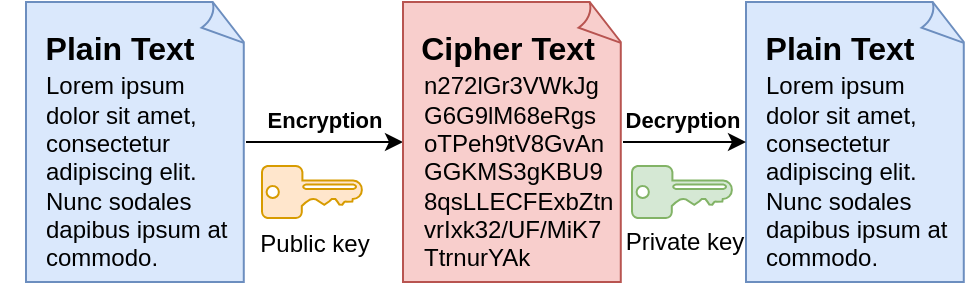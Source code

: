 <mxfile version="21.5.0" type="github" pages="8">
  <diagram id="nCkgWFycRncuvvvVkoT1" name="asymmetric-key">
    <mxGraphModel dx="1562" dy="850" grid="1" gridSize="10" guides="1" tooltips="1" connect="1" arrows="1" fold="1" page="1" pageScale="1" pageWidth="827" pageHeight="1169" math="0" shadow="0">
      <root>
        <mxCell id="0" />
        <mxCell id="1" parent="0" />
        <mxCell id="Fxmz0PXkqdKVtGH_x1D3-18" style="edgeStyle=orthogonalEdgeStyle;rounded=0;orthogonalLoop=1;jettySize=auto;html=1;entryX=0;entryY=0.5;entryDx=0;entryDy=0;entryPerimeter=0;" parent="1" source="Fxmz0PXkqdKVtGH_x1D3-7" target="Fxmz0PXkqdKVtGH_x1D3-15" edge="1">
          <mxGeometry relative="1" as="geometry" />
        </mxCell>
        <mxCell id="Fxmz0PXkqdKVtGH_x1D3-7" value="" style="whiteSpace=wrap;html=1;shape=mxgraph.basic.document;fillColor=#dae8fc;strokeColor=#6c8ebf;" parent="1" vertex="1">
          <mxGeometry x="73" y="70" width="110" height="140" as="geometry" />
        </mxCell>
        <mxCell id="Fxmz0PXkqdKVtGH_x1D3-6" value="Plain Text" style="text;html=1;strokeColor=none;fillColor=none;align=center;verticalAlign=middle;whiteSpace=wrap;rounded=0;fontSize=16;fontStyle=1" parent="1" vertex="1">
          <mxGeometry x="60" y="77.5" width="120" height="30" as="geometry" />
        </mxCell>
        <mxCell id="Fxmz0PXkqdKVtGH_x1D3-11" value="Lorem ipsum dolor sit amet, consectetur adipiscing elit. Nunc sodales dapibus ipsum at commodo." style="text;html=1;strokeColor=none;fillColor=none;align=left;verticalAlign=middle;whiteSpace=wrap;rounded=0;" parent="1" vertex="1">
          <mxGeometry x="81" y="100" width="95" height="110" as="geometry" />
        </mxCell>
        <mxCell id="Fxmz0PXkqdKVtGH_x1D3-12" value="" style="whiteSpace=wrap;html=1;shape=mxgraph.basic.document;fillColor=#dae8fc;strokeColor=#6c8ebf;" parent="1" vertex="1">
          <mxGeometry x="433" y="70" width="110" height="140" as="geometry" />
        </mxCell>
        <mxCell id="Fxmz0PXkqdKVtGH_x1D3-13" value="Plain Text" style="text;html=1;strokeColor=none;fillColor=none;align=center;verticalAlign=middle;whiteSpace=wrap;rounded=0;fontSize=16;fontStyle=1" parent="1" vertex="1">
          <mxGeometry x="420" y="77.5" width="120" height="30" as="geometry" />
        </mxCell>
        <mxCell id="Fxmz0PXkqdKVtGH_x1D3-14" value="Lorem ipsum dolor sit amet, consectetur adipiscing elit. Nunc sodales dapibus ipsum at commodo." style="text;html=1;strokeColor=none;fillColor=none;align=left;verticalAlign=middle;whiteSpace=wrap;rounded=0;" parent="1" vertex="1">
          <mxGeometry x="441" y="100" width="95" height="110" as="geometry" />
        </mxCell>
        <mxCell id="Fxmz0PXkqdKVtGH_x1D3-19" style="edgeStyle=orthogonalEdgeStyle;rounded=0;orthogonalLoop=1;jettySize=auto;html=1;entryX=0;entryY=0.5;entryDx=0;entryDy=0;entryPerimeter=0;" parent="1" source="Fxmz0PXkqdKVtGH_x1D3-15" target="Fxmz0PXkqdKVtGH_x1D3-12" edge="1">
          <mxGeometry relative="1" as="geometry" />
        </mxCell>
        <mxCell id="Fxmz0PXkqdKVtGH_x1D3-15" value="" style="whiteSpace=wrap;html=1;shape=mxgraph.basic.document;fillColor=#f8cecc;strokeColor=#b85450;" parent="1" vertex="1">
          <mxGeometry x="261.5" y="70" width="110" height="140" as="geometry" />
        </mxCell>
        <mxCell id="Fxmz0PXkqdKVtGH_x1D3-16" value="Cipher Text" style="text;html=1;strokeColor=none;fillColor=none;align=center;verticalAlign=middle;whiteSpace=wrap;rounded=0;fontSize=16;fontStyle=1" parent="1" vertex="1">
          <mxGeometry x="253.5" y="77.5" width="120" height="30" as="geometry" />
        </mxCell>
        <mxCell id="Fxmz0PXkqdKVtGH_x1D3-17" value="n272lGr3VWkJg&lt;br&gt;G6G9lM68eRgs&lt;br&gt;oTPeh9tV8GvAn&lt;br&gt;GGKMS3gKBU9&lt;br&gt;8qsLLECFExbZtn&lt;br&gt;vrIxk32/UF/MiK7&lt;br&gt;TtrnurYAk" style="text;html=1;strokeColor=none;fillColor=none;align=left;verticalAlign=middle;whiteSpace=wrap;rounded=0;" parent="1" vertex="1">
          <mxGeometry x="269.5" y="100" width="95" height="110" as="geometry" />
        </mxCell>
        <mxCell id="Fxmz0PXkqdKVtGH_x1D3-25" value="" style="sketch=0;aspect=fixed;pointerEvents=1;shadow=0;dashed=0;html=1;strokeColor=#82b366;labelPosition=center;verticalLabelPosition=bottom;verticalAlign=top;align=center;fillColor=#d5e8d4;shape=mxgraph.mscae.enterprise.key_permissions;flipH=1;rotation=-90;" parent="1" vertex="1">
          <mxGeometry x="388" y="140" width="26" height="50" as="geometry" />
        </mxCell>
        <mxCell id="Fxmz0PXkqdKVtGH_x1D3-26" value="" style="sketch=0;aspect=fixed;pointerEvents=1;shadow=0;dashed=0;html=1;strokeColor=#d79b00;labelPosition=center;verticalLabelPosition=bottom;verticalAlign=top;align=center;fillColor=#ffe6cc;shape=mxgraph.mscae.enterprise.key_permissions;flipH=1;rotation=-90;" parent="1" vertex="1">
          <mxGeometry x="203" y="140" width="26" height="50" as="geometry" />
        </mxCell>
        <mxCell id="Fxmz0PXkqdKVtGH_x1D3-27" value="Public key" style="text;html=1;align=center;verticalAlign=middle;resizable=0;points=[];autosize=1;strokeColor=none;fillColor=none;" parent="1" vertex="1">
          <mxGeometry x="177" y="176" width="80" height="30" as="geometry" />
        </mxCell>
        <mxCell id="Fxmz0PXkqdKVtGH_x1D3-28" value="Private key" style="text;html=1;align=center;verticalAlign=middle;resizable=0;points=[];autosize=1;strokeColor=none;fillColor=none;" parent="1" vertex="1">
          <mxGeometry x="361.5" y="175" width="80" height="30" as="geometry" />
        </mxCell>
        <mxCell id="Fxmz0PXkqdKVtGH_x1D3-29" value="&lt;font style=&quot;font-size: 11px;&quot;&gt;Encryption&lt;/font&gt;" style="text;html=1;align=center;verticalAlign=middle;resizable=0;points=[];autosize=1;strokeColor=none;fillColor=none;fontStyle=1;fontSize=11;" parent="1" vertex="1">
          <mxGeometry x="182" y="113.5" width="80" height="30" as="geometry" />
        </mxCell>
        <mxCell id="Fxmz0PXkqdKVtGH_x1D3-30" value="&lt;font style=&quot;font-size: 11px;&quot;&gt;Decryption&lt;/font&gt;" style="text;html=1;align=center;verticalAlign=middle;resizable=0;points=[];autosize=1;strokeColor=none;fillColor=none;fontStyle=1;fontSize=11;" parent="1" vertex="1">
          <mxGeometry x="361" y="113.5" width="80" height="30" as="geometry" />
        </mxCell>
      </root>
    </mxGraphModel>
  </diagram>
  <diagram id="GQH5DEJ2hiTOL--fSEWX" name="hash-function">
    <mxGraphModel dx="815" dy="519" grid="1" gridSize="10" guides="1" tooltips="1" connect="1" arrows="1" fold="1" page="1" pageScale="1" pageWidth="827" pageHeight="1169" math="0" shadow="0">
      <root>
        <mxCell id="0" />
        <mxCell id="1" parent="0" />
        <mxCell id="CcuGCDcS7bBkW8v5giq1-20" style="edgeStyle=orthogonalEdgeStyle;rounded=0;orthogonalLoop=1;jettySize=auto;html=1;" parent="1" source="CcuGCDcS7bBkW8v5giq1-2" target="CcuGCDcS7bBkW8v5giq1-19" edge="1">
          <mxGeometry relative="1" as="geometry" />
        </mxCell>
        <mxCell id="CcuGCDcS7bBkW8v5giq1-2" value="" style="whiteSpace=wrap;html=1;shape=mxgraph.basic.document;fillColor=#dae8fc;strokeColor=#6c8ebf;" parent="1" vertex="1">
          <mxGeometry x="83" y="80" width="110" height="140" as="geometry" />
        </mxCell>
        <mxCell id="CcuGCDcS7bBkW8v5giq1-3" value="Plain Text" style="text;html=1;strokeColor=none;fillColor=none;align=center;verticalAlign=middle;whiteSpace=wrap;rounded=0;fontSize=16;fontStyle=1" parent="1" vertex="1">
          <mxGeometry x="70" y="87.5" width="120" height="30" as="geometry" />
        </mxCell>
        <mxCell id="CcuGCDcS7bBkW8v5giq1-4" value="Lorem ipsum dolor sit amet, consectetur adipiscing elit. Nunc sodales dapibus ipsum at commodo." style="text;html=1;strokeColor=none;fillColor=none;align=left;verticalAlign=middle;whiteSpace=wrap;rounded=0;" parent="1" vertex="1">
          <mxGeometry x="91" y="110" width="95" height="110" as="geometry" />
        </mxCell>
        <mxCell id="CcuGCDcS7bBkW8v5giq1-5" value="" style="whiteSpace=wrap;html=1;shape=mxgraph.basic.document;fillColor=#d5e8d4;strokeColor=#82b366;" parent="1" vertex="1">
          <mxGeometry x="443" y="80" width="110" height="140" as="geometry" />
        </mxCell>
        <mxCell id="CcuGCDcS7bBkW8v5giq1-21" style="edgeStyle=orthogonalEdgeStyle;rounded=0;orthogonalLoop=1;jettySize=auto;html=1;" parent="1" source="CcuGCDcS7bBkW8v5giq1-19" target="CcuGCDcS7bBkW8v5giq1-5" edge="1">
          <mxGeometry relative="1" as="geometry" />
        </mxCell>
        <mxCell id="CcuGCDcS7bBkW8v5giq1-19" value="&lt;font style=&quot;font-size: 14px;&quot;&gt;&lt;b&gt;# Hash Function&lt;/b&gt;&lt;/font&gt;" style="rounded=0;whiteSpace=wrap;html=1;fillColor=#ffe6cc;strokeColor=#d79b00;" parent="1" vertex="1">
          <mxGeometry x="262" y="120" width="120" height="60" as="geometry" />
        </mxCell>
        <mxCell id="CcuGCDcS7bBkW8v5giq1-22" value="Hash Code" style="text;html=1;strokeColor=none;fillColor=none;align=center;verticalAlign=middle;whiteSpace=wrap;rounded=0;fontSize=16;fontStyle=1" parent="1" vertex="1">
          <mxGeometry x="435" y="87.5" width="120" height="30" as="geometry" />
        </mxCell>
        <mxCell id="CcuGCDcS7bBkW8v5giq1-23" value="f9b14c0b1ac157&lt;br&gt;150c5c80263299f&lt;br&gt;7dad1fcd811ab11&lt;br&gt;35f58a9c299fbc&lt;br&gt;2697a5" style="text;html=1;strokeColor=none;fillColor=none;align=left;verticalAlign=middle;whiteSpace=wrap;rounded=0;" parent="1" vertex="1">
          <mxGeometry x="450.5" y="110" width="95" height="110" as="geometry" />
        </mxCell>
      </root>
    </mxGraphModel>
  </diagram>
  <diagram id="fBlK7l2prTsJt0ll-LrP" name="digital-signature">
    <mxGraphModel dx="815" dy="519" grid="1" gridSize="10" guides="1" tooltips="1" connect="1" arrows="1" fold="1" page="1" pageScale="1" pageWidth="827" pageHeight="1169" math="0" shadow="0">
      <root>
        <mxCell id="0" />
        <mxCell id="1" parent="0" />
        <mxCell id="DCpnn1HOFQ-3lJlzVkTb-1" style="edgeStyle=orthogonalEdgeStyle;rounded=0;orthogonalLoop=1;jettySize=auto;html=1;" parent="1" source="DCpnn1HOFQ-3lJlzVkTb-2" target="DCpnn1HOFQ-3lJlzVkTb-7" edge="1">
          <mxGeometry relative="1" as="geometry" />
        </mxCell>
        <mxCell id="DCpnn1HOFQ-3lJlzVkTb-2" value="" style="whiteSpace=wrap;html=1;shape=mxgraph.basic.document;fillColor=#dae8fc;strokeColor=#6c8ebf;" parent="1" vertex="1">
          <mxGeometry x="12" y="30" width="110" height="140" as="geometry" />
        </mxCell>
        <mxCell id="DCpnn1HOFQ-3lJlzVkTb-3" value="Plain Text" style="text;html=1;strokeColor=none;fillColor=none;align=center;verticalAlign=middle;whiteSpace=wrap;rounded=0;fontSize=16;fontStyle=1" parent="1" vertex="1">
          <mxGeometry y="37.5" width="120" height="30" as="geometry" />
        </mxCell>
        <mxCell id="DCpnn1HOFQ-3lJlzVkTb-4" value="Lorem ipsum dolor sit amet, consectetur adipiscing elit. Nunc sodales dapibus ipsum at commodo." style="text;html=1;strokeColor=none;fillColor=none;align=left;verticalAlign=middle;whiteSpace=wrap;rounded=0;" parent="1" vertex="1">
          <mxGeometry x="20" y="60" width="95" height="110" as="geometry" />
        </mxCell>
        <mxCell id="DCpnn1HOFQ-3lJlzVkTb-5" value="" style="whiteSpace=wrap;html=1;shape=mxgraph.basic.document;fillColor=#d5e8d4;strokeColor=#82b366;" parent="1" vertex="1">
          <mxGeometry x="326" y="30" width="110" height="140" as="geometry" />
        </mxCell>
        <mxCell id="DCpnn1HOFQ-3lJlzVkTb-6" style="edgeStyle=orthogonalEdgeStyle;rounded=0;orthogonalLoop=1;jettySize=auto;html=1;" parent="1" source="DCpnn1HOFQ-3lJlzVkTb-7" target="DCpnn1HOFQ-3lJlzVkTb-5" edge="1">
          <mxGeometry relative="1" as="geometry" />
        </mxCell>
        <mxCell id="DCpnn1HOFQ-3lJlzVkTb-7" value="&lt;font style=&quot;font-size: 14px;&quot;&gt;&lt;b&gt;# Hash Function&lt;/b&gt;&lt;/font&gt;" style="rounded=0;whiteSpace=wrap;html=1;fillColor=#ffe6cc;strokeColor=#d79b00;" parent="1" vertex="1">
          <mxGeometry x="167" y="70" width="120" height="60" as="geometry" />
        </mxCell>
        <mxCell id="DCpnn1HOFQ-3lJlzVkTb-8" value="Hash Code" style="text;html=1;strokeColor=none;fillColor=none;align=center;verticalAlign=middle;whiteSpace=wrap;rounded=0;fontSize=16;fontStyle=1" parent="1" vertex="1">
          <mxGeometry x="319" y="37.5" width="120" height="30" as="geometry" />
        </mxCell>
        <mxCell id="DCpnn1HOFQ-3lJlzVkTb-9" value="f9b14c0b1ac157&lt;br&gt;150c5c80263299f&lt;br&gt;7dad1fcd811ab11&lt;br&gt;35f58a9c299fbc&lt;br&gt;2697a5" style="text;html=1;strokeColor=none;fillColor=none;align=left;verticalAlign=middle;whiteSpace=wrap;rounded=0;" parent="1" vertex="1">
          <mxGeometry x="333.5" y="60" width="95" height="110" as="geometry" />
        </mxCell>
        <mxCell id="DCpnn1HOFQ-3lJlzVkTb-11" value="" style="shape=flexArrow;endArrow=classic;html=1;rounded=0;width=40;endSize=16.02;fillColor=#ffe6cc;strokeColor=#d79b00;" parent="1" edge="1">
          <mxGeometry width="50" height="50" relative="1" as="geometry">
            <mxPoint x="449" y="99.5" as="sourcePoint" />
            <mxPoint x="599" y="100" as="targetPoint" />
          </mxGeometry>
        </mxCell>
        <mxCell id="DCpnn1HOFQ-3lJlzVkTb-13" value="Encrypt Hash Code&lt;br&gt;using Private key" style="text;html=1;strokeColor=none;fillColor=none;align=center;verticalAlign=middle;whiteSpace=wrap;rounded=0;" parent="1" vertex="1">
          <mxGeometry x="458" y="85" width="110" height="30" as="geometry" />
        </mxCell>
        <mxCell id="DCpnn1HOFQ-3lJlzVkTb-15" value="" style="shape=card;whiteSpace=wrap;html=1;fillColor=#dae8fc;strokeColor=#6c8ebf;" parent="1" vertex="1">
          <mxGeometry x="678" y="75" width="65" height="80" as="geometry" />
        </mxCell>
        <mxCell id="DCpnn1HOFQ-3lJlzVkTb-16" value="" style="rounded=1;whiteSpace=wrap;html=1;fillColor=#fff2cc;strokeColor=#d6b656;" parent="1" vertex="1">
          <mxGeometry x="615" y="10" width="190" height="60" as="geometry" />
        </mxCell>
        <mxCell id="DCpnn1HOFQ-3lJlzVkTb-10" value="" style="outlineConnect=0;dashed=0;verticalLabelPosition=bottom;verticalAlign=top;align=center;html=1;shape=mxgraph.aws3.certificate;fillColor=#5294CF;gradientColor=none;" parent="1" vertex="1">
          <mxGeometry x="722" y="130" width="30" height="40" as="geometry" />
        </mxCell>
        <mxCell id="DCpnn1HOFQ-3lJlzVkTb-17" value="" style="html=1;verticalLabelPosition=bottom;align=center;labelBackgroundColor=#ffffff;verticalAlign=top;strokeWidth=2;strokeColor=#0080F0;shadow=0;dashed=0;shape=mxgraph.ios7.icons.locked;" parent="1" vertex="1">
          <mxGeometry x="615" y="45" width="24" height="30" as="geometry" />
        </mxCell>
        <mxCell id="DCpnn1HOFQ-3lJlzVkTb-18" value="Certificate" style="text;html=1;strokeColor=none;fillColor=none;align=center;verticalAlign=middle;whiteSpace=wrap;rounded=0;fontSize=14;fontStyle=1" parent="1" vertex="1">
          <mxGeometry x="749" y="100" width="60" height="30" as="geometry" />
        </mxCell>
        <mxCell id="DCpnn1HOFQ-3lJlzVkTb-19" value="Signature" style="text;html=1;strokeColor=none;fillColor=none;align=center;verticalAlign=middle;whiteSpace=wrap;rounded=0;fontSize=14;fontStyle=1" parent="1" vertex="1">
          <mxGeometry x="610" y="70" width="60" height="30" as="geometry" />
        </mxCell>
        <mxCell id="DCpnn1HOFQ-3lJlzVkTb-20" value="5RMJ7/WgzlvQaXOF6FkyAq&lt;br&gt;wSgKz271UP6zOgu9BjkEW&lt;br&gt;WyZF324e8Lk=..." style="text;html=1;strokeColor=none;fillColor=none;align=left;verticalAlign=middle;whiteSpace=wrap;rounded=0;" parent="1" vertex="1">
          <mxGeometry x="643" y="14" width="162" height="55" as="geometry" />
        </mxCell>
        <mxCell id="DCpnn1HOFQ-3lJlzVkTb-21" value="" style="shape=curlyBracket;whiteSpace=wrap;html=1;rounded=1;flipH=1;labelPosition=right;verticalLabelPosition=middle;align=left;verticalAlign=middle;" parent="1" vertex="1">
          <mxGeometry x="815" y="41" width="20" height="120" as="geometry" />
        </mxCell>
        <mxCell id="DCpnn1HOFQ-3lJlzVkTb-22" value="" style="shape=card;whiteSpace=wrap;html=1;fillColor=#dae8fc;strokeColor=#6c8ebf;" parent="1" vertex="1">
          <mxGeometry x="870" y="30" width="65" height="80" as="geometry" />
        </mxCell>
        <mxCell id="DCpnn1HOFQ-3lJlzVkTb-23" value="" style="rounded=0;whiteSpace=wrap;html=1;fillColor=#fff2cc;strokeColor=#d6b656;" parent="1" vertex="1">
          <mxGeometry x="870" y="110" width="65" height="17" as="geometry" />
        </mxCell>
        <mxCell id="DCpnn1HOFQ-3lJlzVkTb-24" value="" style="outlineConnect=0;dashed=0;verticalLabelPosition=bottom;verticalAlign=top;align=center;html=1;shape=mxgraph.aws3.certificate;fillColor=#5294CF;gradientColor=none;" parent="1" vertex="1">
          <mxGeometry x="920" y="95" width="30" height="40" as="geometry" />
        </mxCell>
        <mxCell id="DCpnn1HOFQ-3lJlzVkTb-25" value="Digitally Signed Data" style="text;html=1;strokeColor=none;fillColor=none;align=center;verticalAlign=middle;whiteSpace=wrap;rounded=0;fontSize=14;fontStyle=1" parent="1" vertex="1">
          <mxGeometry x="852.5" y="129" width="82.5" height="30" as="geometry" />
        </mxCell>
        <mxCell id="DCpnn1HOFQ-3lJlzVkTb-26" value="" style="endArrow=none;html=1;rounded=0;" parent="1" edge="1">
          <mxGeometry width="50" height="50" relative="1" as="geometry">
            <mxPoint x="50" y="201" as="sourcePoint" />
            <mxPoint x="910" y="201" as="targetPoint" />
          </mxGeometry>
        </mxCell>
        <mxCell id="DCpnn1HOFQ-3lJlzVkTb-27" value="&lt;font style=&quot;font-size: 16px;&quot;&gt;&lt;b&gt;Signing&lt;/b&gt;&lt;/font&gt;" style="text;html=1;strokeColor=none;fillColor=none;align=center;verticalAlign=middle;whiteSpace=wrap;rounded=0;" parent="1" vertex="1">
          <mxGeometry x="450" y="170" width="80" height="30" as="geometry" />
        </mxCell>
        <mxCell id="DCpnn1HOFQ-3lJlzVkTb-28" value="" style="shape=card;whiteSpace=wrap;html=1;fillColor=#dae8fc;strokeColor=#6c8ebf;" parent="1" vertex="1">
          <mxGeometry x="118.75" y="290" width="65" height="80" as="geometry" />
        </mxCell>
        <mxCell id="DCpnn1HOFQ-3lJlzVkTb-29" value="" style="rounded=0;whiteSpace=wrap;html=1;fillColor=#fff2cc;strokeColor=#d6b656;" parent="1" vertex="1">
          <mxGeometry x="118.75" y="370" width="65" height="17" as="geometry" />
        </mxCell>
        <mxCell id="DCpnn1HOFQ-3lJlzVkTb-30" value="" style="outlineConnect=0;dashed=0;verticalLabelPosition=bottom;verticalAlign=top;align=center;html=1;shape=mxgraph.aws3.certificate;fillColor=#5294CF;gradientColor=none;" parent="1" vertex="1">
          <mxGeometry x="168.75" y="355" width="30" height="40" as="geometry" />
        </mxCell>
        <mxCell id="DCpnn1HOFQ-3lJlzVkTb-31" value="Digitally Signed Data" style="text;html=1;strokeColor=none;fillColor=none;align=center;verticalAlign=middle;whiteSpace=wrap;rounded=0;fontSize=14;fontStyle=1" parent="1" vertex="1">
          <mxGeometry x="101.25" y="389" width="82.5" height="30" as="geometry" />
        </mxCell>
        <mxCell id="DCpnn1HOFQ-3lJlzVkTb-32" value="" style="shape=curlyBracket;whiteSpace=wrap;html=1;rounded=1;flipH=1;labelPosition=right;verticalLabelPosition=middle;align=left;verticalAlign=middle;" parent="1" vertex="1">
          <mxGeometry x="230" y="290" width="20" height="120" as="geometry" />
        </mxCell>
        <mxCell id="DCpnn1HOFQ-3lJlzVkTb-47" style="edgeStyle=orthogonalEdgeStyle;rounded=0;orthogonalLoop=1;jettySize=auto;html=1;entryX=0;entryY=0.5;entryDx=0;entryDy=0;" parent="1" source="DCpnn1HOFQ-3lJlzVkTb-33" target="DCpnn1HOFQ-3lJlzVkTb-39" edge="1">
          <mxGeometry relative="1" as="geometry" />
        </mxCell>
        <mxCell id="DCpnn1HOFQ-3lJlzVkTb-33" value="" style="whiteSpace=wrap;html=1;shape=mxgraph.basic.document;fillColor=#dae8fc;strokeColor=#6c8ebf;" parent="1" vertex="1">
          <mxGeometry x="282" y="220" width="110" height="140" as="geometry" />
        </mxCell>
        <mxCell id="DCpnn1HOFQ-3lJlzVkTb-34" value="Plain Text" style="text;html=1;strokeColor=none;fillColor=none;align=center;verticalAlign=middle;whiteSpace=wrap;rounded=0;fontSize=16;fontStyle=1" parent="1" vertex="1">
          <mxGeometry x="270" y="227.5" width="120" height="30" as="geometry" />
        </mxCell>
        <mxCell id="DCpnn1HOFQ-3lJlzVkTb-35" value="Lorem ipsum dolor sit amet, consectetur adipiscing elit. Nunc sodales dapibus ipsum at commodo." style="text;html=1;strokeColor=none;fillColor=none;align=left;verticalAlign=middle;whiteSpace=wrap;rounded=0;" parent="1" vertex="1">
          <mxGeometry x="290" y="250" width="95" height="110" as="geometry" />
        </mxCell>
        <mxCell id="DCpnn1HOFQ-3lJlzVkTb-36" value="" style="rounded=1;whiteSpace=wrap;html=1;fillColor=#fff2cc;strokeColor=#d6b656;" parent="1" vertex="1">
          <mxGeometry x="283" y="370" width="190" height="60" as="geometry" />
        </mxCell>
        <mxCell id="DCpnn1HOFQ-3lJlzVkTb-37" value="" style="html=1;verticalLabelPosition=bottom;align=center;labelBackgroundColor=#ffffff;verticalAlign=top;strokeWidth=2;strokeColor=#0080F0;shadow=0;dashed=0;shape=mxgraph.ios7.icons.locked;" parent="1" vertex="1">
          <mxGeometry x="283" y="405" width="24" height="30" as="geometry" />
        </mxCell>
        <mxCell id="DCpnn1HOFQ-3lJlzVkTb-38" value="5RMJ7/WgzlvQaXOF6FkyAq&lt;br&gt;wSgKz271UP6zOgu9BjkEW&lt;br&gt;WyZF324e8Lk=..." style="text;html=1;strokeColor=none;fillColor=none;align=left;verticalAlign=middle;whiteSpace=wrap;rounded=0;" parent="1" vertex="1">
          <mxGeometry x="311" y="374" width="162" height="55" as="geometry" />
        </mxCell>
        <mxCell id="DCpnn1HOFQ-3lJlzVkTb-48" style="edgeStyle=orthogonalEdgeStyle;rounded=0;orthogonalLoop=1;jettySize=auto;html=1;entryX=0;entryY=0.5;entryDx=0;entryDy=0;entryPerimeter=0;" parent="1" source="DCpnn1HOFQ-3lJlzVkTb-39" target="DCpnn1HOFQ-3lJlzVkTb-42" edge="1">
          <mxGeometry relative="1" as="geometry" />
        </mxCell>
        <mxCell id="DCpnn1HOFQ-3lJlzVkTb-39" value="&lt;font style=&quot;font-size: 14px;&quot;&gt;&lt;b&gt;# Hash Function&lt;/b&gt;&lt;/font&gt;" style="rounded=0;whiteSpace=wrap;html=1;fillColor=#ffe6cc;strokeColor=#d79b00;" parent="1" vertex="1">
          <mxGeometry x="424" y="260" width="120" height="60" as="geometry" />
        </mxCell>
        <mxCell id="DCpnn1HOFQ-3lJlzVkTb-42" value="" style="whiteSpace=wrap;html=1;shape=mxgraph.basic.document;fillColor=#d5e8d4;strokeColor=#82b366;" parent="1" vertex="1">
          <mxGeometry x="577" y="220" width="110" height="140" as="geometry" />
        </mxCell>
        <mxCell id="DCpnn1HOFQ-3lJlzVkTb-43" value="Hash Code" style="text;html=1;strokeColor=none;fillColor=none;align=center;verticalAlign=middle;whiteSpace=wrap;rounded=0;fontSize=16;fontStyle=1" parent="1" vertex="1">
          <mxGeometry x="570" y="227.5" width="120" height="30" as="geometry" />
        </mxCell>
        <mxCell id="DCpnn1HOFQ-3lJlzVkTb-44" value="f9b14c0b1ac157&lt;br&gt;150c5c80263299f&lt;br&gt;7dad1fcd811ab11&lt;br&gt;35f58a9c299fbc&lt;br&gt;2697a5" style="text;html=1;strokeColor=none;fillColor=none;align=left;verticalAlign=middle;whiteSpace=wrap;rounded=0;" parent="1" vertex="1">
          <mxGeometry x="584.5" y="250" width="95" height="110" as="geometry" />
        </mxCell>
        <mxCell id="DCpnn1HOFQ-3lJlzVkTb-49" value="" style="shape=flexArrow;endArrow=classic;html=1;rounded=0;width=40;endSize=16.02;fillColor=#ffe6cc;strokeColor=#d79b00;" parent="1" edge="1">
          <mxGeometry width="50" height="50" relative="1" as="geometry">
            <mxPoint x="493" y="399.5" as="sourcePoint" />
            <mxPoint x="700" y="400" as="targetPoint" />
          </mxGeometry>
        </mxCell>
        <mxCell id="DCpnn1HOFQ-3lJlzVkTb-50" value="Decrypt Signature&lt;br&gt;using Public key" style="text;html=1;strokeColor=none;fillColor=none;align=center;verticalAlign=middle;whiteSpace=wrap;rounded=0;" parent="1" vertex="1">
          <mxGeometry x="523" y="385" width="110" height="30" as="geometry" />
        </mxCell>
        <mxCell id="DCpnn1HOFQ-3lJlzVkTb-51" value="" style="whiteSpace=wrap;html=1;shape=mxgraph.basic.document;fillColor=#d5e8d4;strokeColor=#82b366;" parent="1" vertex="1">
          <mxGeometry x="736" y="295" width="110" height="140" as="geometry" />
        </mxCell>
        <mxCell id="DCpnn1HOFQ-3lJlzVkTb-52" value="Hash Code" style="text;html=1;strokeColor=none;fillColor=none;align=center;verticalAlign=middle;whiteSpace=wrap;rounded=0;fontSize=16;fontStyle=1" parent="1" vertex="1">
          <mxGeometry x="729" y="302.5" width="120" height="30" as="geometry" />
        </mxCell>
        <mxCell id="DCpnn1HOFQ-3lJlzVkTb-53" value="f9b14c0b1ac157&lt;br&gt;150c5c80263299f&lt;br&gt;7dad1fcd811ab11&lt;br&gt;35f58a9c299fbc&lt;br&gt;2697a5" style="text;html=1;strokeColor=none;fillColor=none;align=left;verticalAlign=middle;whiteSpace=wrap;rounded=0;" parent="1" vertex="1">
          <mxGeometry x="743.5" y="325" width="95" height="110" as="geometry" />
        </mxCell>
        <mxCell id="DCpnn1HOFQ-3lJlzVkTb-54" value="&lt;font style=&quot;font-size: 18px;&quot;&gt;&lt;b&gt;=&lt;/b&gt;&lt;/font&gt;" style="text;html=1;align=center;verticalAlign=middle;resizable=0;points=[];autosize=1;strokeColor=none;fillColor=none;" parent="1" vertex="1">
          <mxGeometry x="696" y="309" width="30" height="40" as="geometry" />
        </mxCell>
        <mxCell id="DCpnn1HOFQ-3lJlzVkTb-55" value="&lt;font style=&quot;font-size: 14px;&quot;&gt;&lt;b&gt;?&lt;/b&gt;&lt;/font&gt;" style="text;html=1;align=center;verticalAlign=middle;resizable=0;points=[];autosize=1;strokeColor=none;fillColor=none;" parent="1" vertex="1">
          <mxGeometry x="696" y="302.5" width="30" height="30" as="geometry" />
        </mxCell>
        <mxCell id="DCpnn1HOFQ-3lJlzVkTb-56" value="&lt;span style=&quot;font-size: 16px;&quot;&gt;&lt;b&gt;Verification&lt;/b&gt;&lt;/span&gt;" style="text;html=1;strokeColor=none;fillColor=none;align=center;verticalAlign=middle;whiteSpace=wrap;rounded=0;" parent="1" vertex="1">
          <mxGeometry x="450" y="440" width="80" height="30" as="geometry" />
        </mxCell>
      </root>
    </mxGraphModel>
  </diagram>
  <diagram id="Zk76gKa_khCXCS5-Q5ff" name="ecc-parameters">
    <mxGraphModel dx="815" dy="519" grid="1" gridSize="10" guides="1" tooltips="1" connect="1" arrows="1" fold="1" page="1" pageScale="1" pageWidth="827" pageHeight="1169" math="0" shadow="0">
      <root>
        <mxCell id="0" />
        <mxCell id="1" parent="0" />
        <mxCell id="KwJtEdK0IC2kGRIqUNnu-1" value="&lt;font style=&quot;font-size: 15px;&quot;&gt;p = 2&lt;sup&gt;256&lt;/sup&gt; − 2&lt;sup&gt;32&lt;/sup&gt; − 2&lt;sup&gt;9&lt;/sup&gt; − 2&lt;sup&gt;8&lt;/sup&gt; − 2&lt;sup&gt;7&lt;/sup&gt; − 2&lt;sup&gt;6&lt;/sup&gt;&amp;nbsp;− 2&lt;sup&gt;4&lt;/sup&gt; – 1&lt;br&gt;&amp;nbsp; &amp;nbsp;= 0xFFFFFFFFFFFFFFFFFFFFFFFFFFFFFFFFFFFFFFFFFFFFFFFFFFFFFFFEFFFFFC2F&lt;br&gt;a = 0&lt;br&gt;b = 7&lt;br&gt;G: xG = 0x79BE667EF9DCBBAC55A06295CE870B07029BFCDB2DCE28D959F2815B16F81798,&lt;br&gt;&amp;nbsp; &amp;nbsp; &amp;nbsp;yG = 0x483ADA7726A3C4655DA4FBFC0E1108A8FD17B448A68554199C47D08FFB10D4B8&lt;br&gt;n = 0xFFFFFFFFFFFFFFFFFFFFFFFFFFFFFFFEBAAEDCE6AF48A03BBFD25E8CD0364141&amp;nbsp;&lt;/font&gt;" style="rounded=0;whiteSpace=wrap;html=1;align=left;fillColor=#ffe6cc;strokeColor=#d79b00;" parent="1" vertex="1">
          <mxGeometry x="100" y="60" width="670" height="170" as="geometry" />
        </mxCell>
      </root>
    </mxGraphModel>
  </diagram>
  <diagram id="36RqeXvSD2yGZV3YzJqm" name="taxonomy">
    <mxGraphModel dx="-468" dy="-4300" grid="1" gridSize="10" guides="1" tooltips="1" connect="1" arrows="1" fold="1" page="1" pageScale="1" pageWidth="827" pageHeight="1169" math="0" shadow="0">
      <root>
        <mxCell id="0" />
        <mxCell id="1" parent="0" />
        <mxCell id="Dvuu4yCtvVS3nF8p24eP-1" value="" style="rounded=0;whiteSpace=wrap;html=1;fillColor=#d5e8d4;strokeColor=#82b366;opacity=40;" parent="1" vertex="1">
          <mxGeometry x="4299.32" y="5984" width="826.32" height="595" as="geometry" />
        </mxCell>
        <mxCell id="Dvuu4yCtvVS3nF8p24eP-2" value="" style="rounded=0;whiteSpace=wrap;html=1;fillColor=#ffe6cc;strokeColor=#d79b00;opacity=40;" parent="1" vertex="1">
          <mxGeometry x="3449" y="5984" width="826.32" height="595" as="geometry" />
        </mxCell>
        <mxCell id="Dvuu4yCtvVS3nF8p24eP-3" value="" style="rounded=0;whiteSpace=wrap;html=1;fillColor=#f8cecc;strokeColor=#b85450;opacity=40;" parent="1" vertex="1">
          <mxGeometry x="3449" y="6598" width="826.32" height="390" as="geometry" />
        </mxCell>
        <mxCell id="Dvuu4yCtvVS3nF8p24eP-4" value="" style="rounded=0;whiteSpace=wrap;html=1;fillColor=#dae8fc;strokeColor=#6c8ebf;opacity=40;" parent="1" vertex="1">
          <mxGeometry x="4299.32" y="6598" width="826.32" height="390" as="geometry" />
        </mxCell>
        <mxCell id="Dvuu4yCtvVS3nF8p24eP-5" value="" style="rounded=0;whiteSpace=wrap;html=1;fillColor=#f5f5f5;strokeColor=#666666;opacity=50;fontColor=#333333;strokeWidth=3;" parent="1" vertex="1">
          <mxGeometry x="4319.23" y="6003" width="786.49" height="260" as="geometry" />
        </mxCell>
        <mxCell id="Dvuu4yCtvVS3nF8p24eP-6" value="" style="rounded=1;whiteSpace=wrap;html=1;fillColor=#fa6800;strokeColor=#C73500;opacity=50;fontColor=#000000;" parent="1" vertex="1">
          <mxGeometry x="4325.1" y="6016" width="382" height="86" as="geometry" />
        </mxCell>
        <mxCell id="Dvuu4yCtvVS3nF8p24eP-7" value="" style="rounded=1;whiteSpace=wrap;html=1;fillColor=#f0a30a;strokeColor=#BD7000;opacity=50;fontColor=#000000;" parent="1" vertex="1">
          <mxGeometry x="4716.66" y="6016" width="382" height="86" as="geometry" />
        </mxCell>
        <mxCell id="Dvuu4yCtvVS3nF8p24eP-8" value="" style="rounded=1;whiteSpace=wrap;html=1;fillColor=#e3c800;strokeColor=#B09500;opacity=50;fontColor=#000000;" parent="1" vertex="1">
          <mxGeometry x="4521.47" y="6114" width="382" height="86" as="geometry" />
        </mxCell>
        <mxCell id="Dvuu4yCtvVS3nF8p24eP-9" value="&lt;font style=&quot;font-size: 28px;&quot;&gt;Hardware Wallets&lt;/font&gt;" style="text;html=1;strokeColor=none;fillColor=none;align=center;verticalAlign=middle;whiteSpace=wrap;rounded=0;fontStyle=1;fontSize=28;" parent="1" vertex="1">
          <mxGeometry x="4574.04" y="6225" width="271.93" height="16" as="geometry" />
        </mxCell>
        <mxCell id="Dvuu4yCtvVS3nF8p24eP-10" value="&lt;span style=&quot;font-size: 26px;&quot;&gt;Smart Card&lt;/span&gt;" style="text;html=1;strokeColor=none;fillColor=none;align=center;verticalAlign=middle;whiteSpace=wrap;rounded=0;fontStyle=1;fontSize=26;" parent="1" vertex="1">
          <mxGeometry x="4426.85" y="6026" width="178.5" height="16" as="geometry" />
        </mxCell>
        <mxCell id="Dvuu4yCtvVS3nF8p24eP-11" value="&lt;font style=&quot;font-size: 26px;&quot;&gt;USB Wallets&lt;/font&gt;" style="text;html=1;strokeColor=none;fillColor=none;align=center;verticalAlign=middle;whiteSpace=wrap;rounded=0;fontStyle=1;fontSize=26;" parent="1" vertex="1">
          <mxGeometry x="4824.72" y="6026" width="178.5" height="16" as="geometry" />
        </mxCell>
        <mxCell id="Dvuu4yCtvVS3nF8p24eP-12" value="&lt;font style=&quot;font-size: 26px;&quot;&gt;Air-gapped&lt;/font&gt;" style="text;html=1;strokeColor=none;fillColor=none;align=center;verticalAlign=middle;whiteSpace=wrap;rounded=0;fontStyle=1;fontSize=26;" parent="1" vertex="1">
          <mxGeometry x="4622.72" y="6127" width="178.5" height="16" as="geometry" />
        </mxCell>
        <mxCell id="Dvuu4yCtvVS3nF8p24eP-13" value="&lt;font style=&quot;font-size: 24px;&quot;&gt;&lt;b&gt;Ledger Nano S&lt;/b&gt;&lt;/font&gt;" style="rounded=1;whiteSpace=wrap;html=1;fillColor=#bac8d3;strokeColor=#23445d;" parent="1" vertex="1">
          <mxGeometry x="4726.63" y="6057" width="176.84" height="33" as="geometry" />
        </mxCell>
        <mxCell id="Dvuu4yCtvVS3nF8p24eP-14" value="&lt;font style=&quot;font-size: 24px;&quot;&gt;&lt;b&gt;Trezor Model T&lt;/b&gt;&lt;/font&gt;" style="rounded=1;whiteSpace=wrap;html=1;fillColor=#bac8d3;strokeColor=#23445d;" parent="1" vertex="1">
          <mxGeometry x="4913.47" y="6057" width="175.34" height="33" as="geometry" />
        </mxCell>
        <mxCell id="Dvuu4yCtvVS3nF8p24eP-15" value="&lt;font style=&quot;font-size: 24px;&quot;&gt;&lt;b&gt;KeepKey&lt;/b&gt;&lt;/font&gt;" style="rounded=1;whiteSpace=wrap;html=1;fillColor=#bac8d3;strokeColor=#23445d;" parent="1" vertex="1">
          <mxGeometry x="4341.6" y="6057" width="167.5" height="33" as="geometry" />
        </mxCell>
        <mxCell id="Dvuu4yCtvVS3nF8p24eP-16" value="&lt;font style=&quot;font-size: 24px;&quot;&gt;&lt;b&gt;CoolWallet S&lt;/b&gt;&lt;/font&gt;" style="rounded=1;whiteSpace=wrap;html=1;fillColor=#bac8d3;strokeColor=#23445d;" parent="1" vertex="1">
          <mxGeometry x="4523.1" y="6057" width="167.5" height="33" as="geometry" />
        </mxCell>
        <mxCell id="Dvuu4yCtvVS3nF8p24eP-17" value="&lt;font style=&quot;font-size: 24px;&quot;&gt;&lt;b&gt;Bitfi Knox&lt;/b&gt;&lt;/font&gt;" style="rounded=1;whiteSpace=wrap;html=1;fillColor=#bac8d3;strokeColor=#23445d;" parent="1" vertex="1">
          <mxGeometry x="4535.38" y="6157" width="167.5" height="33" as="geometry" />
        </mxCell>
        <mxCell id="Dvuu4yCtvVS3nF8p24eP-18" value="&lt;font style=&quot;font-size: 24px;&quot;&gt;&lt;b&gt;Keystone&lt;/b&gt;&lt;/font&gt;" style="rounded=1;whiteSpace=wrap;html=1;fillColor=#bac8d3;strokeColor=#23445d;" parent="1" vertex="1">
          <mxGeometry x="4716.88" y="6157" width="167.5" height="33" as="geometry" />
        </mxCell>
        <mxCell id="Dvuu4yCtvVS3nF8p24eP-19" value="" style="rounded=0;whiteSpace=wrap;html=1;fillColor=#f5f5f5;strokeColor=#666666;opacity=50;fontColor=#333333;strokeWidth=3;" parent="1" vertex="1">
          <mxGeometry x="4513.51" y="6280.25" width="397.93" height="91.75" as="geometry" />
        </mxCell>
        <mxCell id="Dvuu4yCtvVS3nF8p24eP-20" value="&lt;font style=&quot;font-size: 28px;&quot;&gt;Paper Wallets&lt;/font&gt;" style="text;html=1;strokeColor=none;fillColor=none;align=center;verticalAlign=middle;whiteSpace=wrap;rounded=0;fontStyle=1;fontSize=28;" parent="1" vertex="1">
          <mxGeometry x="4595.45" y="6343.5" width="216.77" height="16" as="geometry" />
        </mxCell>
        <mxCell id="Dvuu4yCtvVS3nF8p24eP-21" value="&lt;font style=&quot;font-size: 24px;&quot;&gt;bitaddress.org&lt;/font&gt;" style="rounded=1;whiteSpace=wrap;html=1;fillColor=#bac8d3;strokeColor=#23445d;fontStyle=1" parent="1" vertex="1">
          <mxGeometry x="4519" y="6289.5" width="190" height="34" as="geometry" />
        </mxCell>
        <mxCell id="Dvuu4yCtvVS3nF8p24eP-22" value="&lt;font style=&quot;font-size: 24px;&quot;&gt;walletgenerator&lt;/font&gt;" style="rounded=1;whiteSpace=wrap;html=1;fillColor=#bac8d3;strokeColor=#23445d;fontStyle=1" parent="1" vertex="1">
          <mxGeometry x="4717" y="6289.5" width="190" height="34" as="geometry" />
        </mxCell>
        <mxCell id="Dvuu4yCtvVS3nF8p24eP-23" value="" style="rounded=0;whiteSpace=wrap;html=1;fillColor=#f5f5f5;strokeColor=#666666;opacity=50;fontColor=#333333;strokeWidth=3;" parent="1" vertex="1">
          <mxGeometry x="3488" y="6395" width="1460" height="586" as="geometry" />
        </mxCell>
        <mxCell id="Dvuu4yCtvVS3nF8p24eP-24" value="" style="shape=corner;whiteSpace=wrap;html=1;dx=221;dy=130;fillColor=#a0522d;strokeColor=#6D1F00;opacity=50;fontColor=#ffffff;" parent="1" vertex="1">
          <mxGeometry x="3998.97" y="6424" width="924" height="355.25" as="geometry" />
        </mxCell>
        <mxCell id="Dvuu4yCtvVS3nF8p24eP-25" value="" style="shape=corner;whiteSpace=wrap;html=1;dx=210;dy=140;fillColor=#76608a;strokeColor=#432D57;opacity=50;flipH=0;flipV=1;fontColor=#ffffff;" parent="1" vertex="1">
          <mxGeometry x="3520" y="6424" width="1400" height="536" as="geometry" />
        </mxCell>
        <mxCell id="Dvuu4yCtvVS3nF8p24eP-26" value="" style="endArrow=none;html=1;rounded=0;fontStyle=1;endFill=0;" parent="1" edge="1">
          <mxGeometry width="50" height="50" relative="1" as="geometry">
            <mxPoint x="3390.37" y="7029" as="sourcePoint" />
            <mxPoint x="3390" y="5920" as="targetPoint" />
          </mxGeometry>
        </mxCell>
        <mxCell id="Dvuu4yCtvVS3nF8p24eP-27" value="" style="endArrow=none;html=1;rounded=0;fontStyle=1;endFill=0;" parent="1" edge="1">
          <mxGeometry width="50" height="50" relative="1" as="geometry">
            <mxPoint x="3390.37" y="7029" as="sourcePoint" />
            <mxPoint x="5190" y="7028" as="targetPoint" />
          </mxGeometry>
        </mxCell>
        <mxCell id="Dvuu4yCtvVS3nF8p24eP-28" value="" style="rounded=0;whiteSpace=wrap;html=1;fillColor=#647687;strokeColor=#314354;opacity=50;fontColor=#ffffff;" parent="1" vertex="1">
          <mxGeometry x="3757.83" y="6424" width="208.66" height="356" as="geometry" />
        </mxCell>
        <mxCell id="Dvuu4yCtvVS3nF8p24eP-29" value="&lt;font style=&quot;font-size: 27px;&quot;&gt;Mobile Wallets&lt;/font&gt;" style="text;html=1;strokeColor=none;fillColor=none;align=center;verticalAlign=middle;whiteSpace=wrap;rounded=0;fontStyle=1;fontSize=27;" parent="1" vertex="1">
          <mxGeometry x="3754.41" y="6576" width="215.5" height="30" as="geometry" />
        </mxCell>
        <mxCell id="Dvuu4yCtvVS3nF8p24eP-30" value="&lt;font style=&quot;font-size: 27px;&quot;&gt;Web Wallets&lt;/font&gt;" style="text;html=1;strokeColor=none;fillColor=none;align=center;verticalAlign=middle;whiteSpace=wrap;rounded=0;fontStyle=1;fontSize=27;" parent="1" vertex="1">
          <mxGeometry x="3517.41" y="6576" width="215.5" height="30" as="geometry" />
        </mxCell>
        <mxCell id="Dvuu4yCtvVS3nF8p24eP-31" value="&lt;font style=&quot;font-size: 27px;&quot;&gt;Desktop Wallets&lt;/font&gt;" style="text;html=1;strokeColor=none;fillColor=none;align=center;verticalAlign=middle;whiteSpace=wrap;rounded=0;fontStyle=1;fontSize=27;" parent="1" vertex="1">
          <mxGeometry x="3987.97" y="6576" width="241.03" height="30" as="geometry" />
        </mxCell>
        <mxCell id="Dvuu4yCtvVS3nF8p24eP-32" value="&lt;font style=&quot;font-size: 24px;&quot;&gt;Trust Wallet&lt;/font&gt;" style="rounded=1;whiteSpace=wrap;html=1;fillColor=#bac8d3;strokeColor=#23445d;fontStyle=1" parent="1" vertex="1">
          <mxGeometry x="3778.41" y="6468.75" width="167.5" height="41.25" as="geometry" />
        </mxCell>
        <mxCell id="Dvuu4yCtvVS3nF8p24eP-33" value="&lt;font style=&quot;font-size: 24px;&quot;&gt;Edge Wallet&lt;/font&gt;" style="rounded=1;whiteSpace=wrap;html=1;fillColor=#bac8d3;strokeColor=#23445d;fontStyle=1" parent="1" vertex="1">
          <mxGeometry x="3774.2" y="6527.25" width="175.91" height="32.75" as="geometry" />
        </mxCell>
        <mxCell id="Dvuu4yCtvVS3nF8p24eP-34" value="&lt;font style=&quot;font-size: 24px;&quot;&gt;Coinbase&lt;/font&gt;" style="rounded=1;whiteSpace=wrap;html=1;fillColor=#bac8d3;strokeColor=#23445d;container=0;fontStyle=1" parent="1" vertex="1">
          <mxGeometry x="3778.41" y="6633.25" width="167.5" height="33" as="geometry" />
        </mxCell>
        <mxCell id="Dvuu4yCtvVS3nF8p24eP-35" value="&lt;font style=&quot;font-size: 24px;&quot;&gt;Binance&lt;/font&gt;" style="rounded=1;whiteSpace=wrap;html=1;fillColor=#bac8d3;strokeColor=#23445d;container=0;fontStyle=1" parent="1" vertex="1">
          <mxGeometry x="3778.41" y="6682.25" width="167.5" height="30" as="geometry" />
        </mxCell>
        <mxCell id="Dvuu4yCtvVS3nF8p24eP-36" value="&lt;font style=&quot;font-size: 24px;&quot;&gt;MetaMask&lt;/font&gt;" style="rounded=1;whiteSpace=wrap;html=1;fillColor=#bac8d3;strokeColor=#23445d;container=0;fontStyle=1" parent="1" vertex="1">
          <mxGeometry x="3540" y="6520" width="167.5" height="33.25" as="geometry" />
        </mxCell>
        <mxCell id="Dvuu4yCtvVS3nF8p24eP-37" value="&lt;font style=&quot;font-size: 24px;&quot;&gt;Guarda Wallet&lt;/font&gt;" style="rounded=1;whiteSpace=wrap;html=1;fillColor=#bac8d3;strokeColor=#23445d;container=0;movable=1;resizable=1;rotatable=1;deletable=1;editable=1;locked=0;connectable=1;fontStyle=1" parent="1" vertex="1">
          <mxGeometry x="3535.62" y="6466.13" width="178.59" height="33.87" as="geometry" />
        </mxCell>
        <mxCell id="Dvuu4yCtvVS3nF8p24eP-38" value="&lt;font style=&quot;font-size: 24px;&quot;&gt;Kraken&lt;/font&gt;" style="rounded=1;whiteSpace=wrap;html=1;fillColor=#bac8d3;strokeColor=#23445d;container=0;fontStyle=1" parent="1" vertex="1">
          <mxGeometry x="3541.66" y="6687.25" width="167.5" height="32.75" as="geometry" />
        </mxCell>
        <mxCell id="Dvuu4yCtvVS3nF8p24eP-39" value="&lt;font style=&quot;font-size: 24px;&quot;&gt;CoinEx&lt;/font&gt;" style="rounded=1;whiteSpace=wrap;html=1;fillColor=#bac8d3;strokeColor=#23445d;container=0;fontStyle=1" parent="1" vertex="1">
          <mxGeometry x="3541.16" y="6633.25" width="167.5" height="36.75" as="geometry" />
        </mxCell>
        <mxCell id="Dvuu4yCtvVS3nF8p24eP-40" value="&lt;font style=&quot;font-size: 24px;&quot;&gt;Atomic Wallet&lt;/font&gt;" style="rounded=1;whiteSpace=wrap;html=1;fillColor=#bac8d3;strokeColor=#23445d;container=0;fontStyle=1" parent="1" vertex="1">
          <mxGeometry x="4017.92" y="6468.75" width="183.89" height="41.25" as="geometry" />
        </mxCell>
        <mxCell id="Dvuu4yCtvVS3nF8p24eP-41" value="&lt;font style=&quot;font-size: 24px;&quot;&gt;Exodus Wallet&lt;/font&gt;" style="rounded=1;whiteSpace=wrap;html=1;fillColor=#bac8d3;strokeColor=#23445d;container=0;fontStyle=1" parent="1" vertex="1">
          <mxGeometry x="4018.11" y="6527.25" width="183.89" height="32.75" as="geometry" />
        </mxCell>
        <mxCell id="Dvuu4yCtvVS3nF8p24eP-42" value="&lt;font style=&quot;font-size: 24px;&quot;&gt;Bitbuy&lt;/font&gt;" style="rounded=1;whiteSpace=wrap;html=1;fillColor=#bac8d3;strokeColor=#23445d;container=0;fontStyle=1" parent="1" vertex="1">
          <mxGeometry x="4026.11" y="6685.25" width="167.5" height="32.75" as="geometry" />
        </mxCell>
        <mxCell id="Dvuu4yCtvVS3nF8p24eP-44" value="&lt;font style=&quot;font-size: 24px;&quot;&gt;Samourai&lt;/font&gt;" style="rounded=1;whiteSpace=wrap;html=1;fillColor=#bac8d3;strokeColor=#23445d;fontStyle=1" parent="1" vertex="1">
          <mxGeometry x="4534.26" y="6444" width="167.5" height="34" as="geometry" />
        </mxCell>
        <mxCell id="Dvuu4yCtvVS3nF8p24eP-45" value="&lt;span style=&quot;font-size: 24px;&quot;&gt;Armory&lt;/span&gt;" style="rounded=1;whiteSpace=wrap;html=1;fillColor=#bac8d3;strokeColor=#23445d;fontStyle=1" parent="1" vertex="1">
          <mxGeometry x="4628.22" y="6489.25" width="167.5" height="34" as="geometry" />
        </mxCell>
        <mxCell id="Dvuu4yCtvVS3nF8p24eP-46" value="&lt;font style=&quot;font-size: 24px;&quot;&gt;GreenAddress&lt;/font&gt;" style="rounded=1;whiteSpace=wrap;html=1;fillColor=#bac8d3;strokeColor=#23445d;fontStyle=1" parent="1" vertex="1">
          <mxGeometry x="4716.66" y="6444" width="193.34" height="34" as="geometry" />
        </mxCell>
        <mxCell id="Dvuu4yCtvVS3nF8p24eP-47" value="&lt;font style=&quot;font-size: 24px;&quot;&gt;Xapo&lt;/font&gt;" style="rounded=1;whiteSpace=wrap;html=1;fillColor=#bac8d3;strokeColor=#23445d;fontStyle=1" parent="1" vertex="1">
          <mxGeometry x="4628.22" y="6851" width="167.5" height="34" as="geometry" />
        </mxCell>
        <mxCell id="Dvuu4yCtvVS3nF8p24eP-48" value="&lt;font style=&quot;font-size: 24px;&quot;&gt;anchorage&lt;/font&gt;" style="rounded=1;whiteSpace=wrap;html=1;fillColor=#bac8d3;strokeColor=#23445d;fontStyle=1" parent="1" vertex="1">
          <mxGeometry x="4716.88" y="6893" width="167.5" height="34" as="geometry" />
        </mxCell>
        <mxCell id="Dvuu4yCtvVS3nF8p24eP-49" value="&lt;font style=&quot;font-size: 24px;&quot;&gt;Kingdom Trust&lt;/font&gt;" style="rounded=1;whiteSpace=wrap;html=1;fillColor=#bac8d3;strokeColor=#23445d;fontStyle=1" parent="1" vertex="1">
          <mxGeometry x="4520" y="6893" width="182.88" height="34" as="geometry" />
        </mxCell>
        <mxCell id="Dvuu4yCtvVS3nF8p24eP-50" value="&lt;font style=&quot;font-size: 28px;&quot;&gt;Software Wallets&lt;/font&gt;" style="text;html=1;strokeColor=none;fillColor=none;align=center;verticalAlign=middle;whiteSpace=wrap;rounded=0;fontStyle=1;fontSize=28;" parent="1" vertex="1">
          <mxGeometry x="4352.41" y="6671.25" width="257.59" height="16" as="geometry" />
        </mxCell>
        <mxCell id="Dvuu4yCtvVS3nF8p24eP-51" value="&lt;font style=&quot;font-size: 35px;&quot;&gt;Funds controlability&lt;/font&gt;" style="text;html=1;strokeColor=none;fillColor=none;align=center;verticalAlign=middle;whiteSpace=wrap;rounded=0;rotation=-90;fontStyle=1;fontSize=35;" parent="1" vertex="1">
          <mxGeometry x="3198" y="6553" width="342" height="16" as="geometry" />
        </mxCell>
        <mxCell id="Dvuu4yCtvVS3nF8p24eP-52" value="&lt;font style=&quot;font-size: 28px;&quot;&gt;Non-Custodial Wallets&lt;/font&gt;" style="text;html=1;strokeColor=none;fillColor=none;align=center;verticalAlign=middle;whiteSpace=wrap;rounded=0;rotation=-90;fontStyle=1;fontSize=28;" parent="1" vertex="1">
          <mxGeometry x="3220.139" y="6289.5" width="403.171" height="16" as="geometry" />
        </mxCell>
        <mxCell id="Dvuu4yCtvVS3nF8p24eP-53" value="&lt;font style=&quot;font-size: 28px;&quot;&gt;Custodial Wallets&lt;/font&gt;" style="text;html=1;strokeColor=none;fillColor=none;align=center;verticalAlign=middle;whiteSpace=wrap;rounded=0;rotation=-90;fontStyle=1;fontSize=28;" parent="1" vertex="1">
          <mxGeometry x="3190.0" y="6788" width="463.458" height="16" as="geometry" />
        </mxCell>
        <mxCell id="Dvuu4yCtvVS3nF8p24eP-54" value="&lt;span style=&quot;font-size: 35px;&quot;&gt;Internet connectivity&lt;/span&gt;" style="text;html=1;strokeColor=none;fillColor=none;align=center;verticalAlign=middle;whiteSpace=wrap;rounded=0;fontStyle=1;fontSize=35;" parent="1" vertex="1">
          <mxGeometry x="4107.12" y="7045.5" width="389.25" height="16" as="geometry" />
        </mxCell>
        <mxCell id="Dvuu4yCtvVS3nF8p24eP-55" value="&lt;font style=&quot;font-size: 30px;&quot;&gt;Cold Wallets&lt;/font&gt;" style="text;html=1;strokeColor=none;fillColor=none;align=center;verticalAlign=middle;whiteSpace=wrap;rounded=0;fontStyle=1" parent="1" vertex="1">
          <mxGeometry x="4542.16" y="6997.5" width="342" height="16" as="geometry" />
        </mxCell>
        <mxCell id="Dvuu4yCtvVS3nF8p24eP-56" value="&lt;font style=&quot;font-size: 30px;&quot;&gt;Hot Wallets&lt;/font&gt;" style="text;html=1;strokeColor=none;fillColor=none;align=center;verticalAlign=middle;whiteSpace=wrap;rounded=0;fontStyle=1" parent="1" vertex="1">
          <mxGeometry x="3691.84" y="6997.5" width="342" height="16" as="geometry" />
        </mxCell>
        <mxCell id="GwY5U1jHGwRrF2JgQNvW-1" value="" style="shape=image;html=1;verticalAlign=top;verticalLabelPosition=bottom;labelBackgroundColor=#ffffff;imageAspect=0;aspect=fixed;image=https://cdn0.iconfinder.com/data/icons/colourful-education/250/brain-128.png" vertex="1" parent="1">
          <mxGeometry x="3682.91" y="6504.5" width="50" height="50" as="geometry" />
        </mxCell>
        <mxCell id="GwY5U1jHGwRrF2JgQNvW-2" value="" style="sketch=0;outlineConnect=0;fontColor=#232F3E;gradientColor=none;fillColor=#232F3D;strokeColor=none;dashed=0;verticalLabelPosition=bottom;verticalAlign=top;align=center;html=1;fontSize=12;fontStyle=0;aspect=fixed;pointerEvents=1;shape=mxgraph.aws4.mobile_client;" vertex="1" parent="1">
          <mxGeometry x="3529" y="6438" width="20.5" height="39" as="geometry" />
        </mxCell>
        <mxCell id="GwY5U1jHGwRrF2JgQNvW-3" value="" style="sketch=0;outlineConnect=0;fontColor=#232F3E;gradientColor=none;fillColor=#232F3D;strokeColor=none;dashed=0;verticalLabelPosition=bottom;verticalAlign=top;align=center;html=1;fontSize=12;fontStyle=0;aspect=fixed;pointerEvents=1;shape=mxgraph.aws4.mobile_client;" vertex="1" parent="1">
          <mxGeometry x="3529" y="6510" width="20.5" height="39" as="geometry" />
        </mxCell>
        <mxCell id="GwY5U1jHGwRrF2JgQNvW-4" value="" style="sketch=0;outlineConnect=0;fontColor=#232F3E;gradientColor=none;fillColor=#232F3D;strokeColor=none;dashed=0;verticalLabelPosition=bottom;verticalAlign=top;align=center;html=1;fontSize=12;fontStyle=0;aspect=fixed;pointerEvents=1;shape=mxgraph.aws4.mobile_client;" vertex="1" parent="1">
          <mxGeometry x="3529" y="6606" width="20.5" height="39" as="geometry" />
        </mxCell>
        <mxCell id="GwY5U1jHGwRrF2JgQNvW-5" value="" style="sketch=0;outlineConnect=0;fontColor=#232F3E;gradientColor=none;fillColor=#232F3D;strokeColor=none;dashed=0;verticalLabelPosition=bottom;verticalAlign=top;align=center;html=1;fontSize=12;fontStyle=0;aspect=fixed;pointerEvents=1;shape=mxgraph.aws4.mobile_client;" vertex="1" parent="1">
          <mxGeometry x="3529" y="6677.75" width="20.5" height="39" as="geometry" />
        </mxCell>
        <mxCell id="GwY5U1jHGwRrF2JgQNvW-6" value="" style="sketch=0;outlineConnect=0;fontColor=#232F3E;gradientColor=none;fillColor=#232F3D;strokeColor=none;dashed=0;verticalLabelPosition=bottom;verticalAlign=top;align=center;html=1;fontSize=12;fontStyle=0;aspect=fixed;pointerEvents=1;shape=mxgraph.aws4.mobile_client;" vertex="1" parent="1">
          <mxGeometry x="4002.86" y="6517.12" width="20.5" height="39" as="geometry" />
        </mxCell>
        <mxCell id="GwY5U1jHGwRrF2JgQNvW-8" value="&lt;font style=&quot;font-size: 24px;&quot;&gt;eToro&lt;/font&gt;" style="rounded=1;whiteSpace=wrap;html=1;fillColor=#bac8d3;strokeColor=#23445d;container=0;fontStyle=1" vertex="1" parent="1">
          <mxGeometry x="4018.11" y="6635.25" width="183.89" height="32.75" as="geometry" />
        </mxCell>
        <mxCell id="GwY5U1jHGwRrF2JgQNvW-7" value="" style="sketch=0;outlineConnect=0;fontColor=#232F3E;gradientColor=none;fillColor=#232F3D;strokeColor=none;dashed=0;verticalLabelPosition=bottom;verticalAlign=top;align=center;html=1;fontSize=12;fontStyle=0;aspect=fixed;pointerEvents=1;shape=mxgraph.aws4.mobile_client;" vertex="1" parent="1">
          <mxGeometry x="4002.86" y="6613" width="20.5" height="39" as="geometry" />
        </mxCell>
        <mxCell id="GwY5U1jHGwRrF2JgQNvW-9" value="" style="sketch=0;outlineConnect=0;fontColor=#232F3E;gradientColor=none;fillColor=#232F3D;strokeColor=none;dashed=0;verticalLabelPosition=bottom;verticalAlign=top;align=center;html=1;fontSize=12;fontStyle=0;aspect=fixed;pointerEvents=1;shape=mxgraph.aws4.mobile_client;" vertex="1" parent="1">
          <mxGeometry x="4523.1" y="6427.13" width="20.5" height="39" as="geometry" />
        </mxCell>
        <mxCell id="GwY5U1jHGwRrF2JgQNvW-10" value="" style="sketch=0;outlineConnect=0;fontColor=#232F3E;gradientColor=none;fillColor=#232F3D;strokeColor=none;dashed=0;verticalLabelPosition=bottom;verticalAlign=top;align=center;html=1;fontSize=12;fontStyle=0;aspect=fixed;pointerEvents=1;shape=mxgraph.aws4.mobile_client;" vertex="1" parent="1">
          <mxGeometry x="4706.13" y="6427.13" width="20.5" height="39" as="geometry" />
        </mxCell>
        <mxCell id="GwY5U1jHGwRrF2JgQNvW-11" value="" style="sketch=0;outlineConnect=0;fontColor=#232F3E;gradientColor=none;fillColor=#232F3D;strokeColor=none;dashed=0;verticalLabelPosition=bottom;verticalAlign=top;align=center;html=1;fontSize=12;fontStyle=0;aspect=fixed;pointerEvents=1;shape=mxgraph.aws4.mobile_client;" vertex="1" parent="1">
          <mxGeometry x="4620.72" y="6831" width="20.5" height="39" as="geometry" />
        </mxCell>
        <mxCell id="GwY5U1jHGwRrF2JgQNvW-13" value="" style="points=[[0.13,0.02,0],[0.5,0,0],[0.87,0.02,0],[0.885,0.4,0],[0.985,0.985,0],[0.5,1,0],[0.015,0.985,0],[0.115,0.4,0]];verticalLabelPosition=bottom;sketch=0;html=1;verticalAlign=top;aspect=fixed;align=center;pointerEvents=1;shape=mxgraph.cisco19.laptop;fillColor=#005073;strokeColor=none;" vertex="1" parent="1">
          <mxGeometry x="3762" y="6457" width="28.57" height="20" as="geometry" />
        </mxCell>
        <mxCell id="GwY5U1jHGwRrF2JgQNvW-15" value="" style="points=[[0.13,0.02,0],[0.5,0,0],[0.87,0.02,0],[0.885,0.4,0],[0.985,0.985,0],[0.5,1,0],[0.015,0.985,0],[0.115,0.4,0]];verticalLabelPosition=bottom;sketch=0;html=1;verticalAlign=top;aspect=fixed;align=center;pointerEvents=1;shape=mxgraph.cisco19.laptop;fillColor=#005073;strokeColor=none;" vertex="1" parent="1">
          <mxGeometry x="3762" y="6625" width="28.57" height="20" as="geometry" />
        </mxCell>
        <mxCell id="GwY5U1jHGwRrF2JgQNvW-16" value="" style="points=[[0.13,0.02,0],[0.5,0,0],[0.87,0.02,0],[0.885,0.4,0],[0.985,0.985,0],[0.5,1,0],[0.015,0.985,0],[0.115,0.4,0]];verticalLabelPosition=bottom;sketch=0;html=1;verticalAlign=top;aspect=fixed;align=center;pointerEvents=1;shape=mxgraph.cisco19.laptop;fillColor=#005073;strokeColor=none;" vertex="1" parent="1">
          <mxGeometry x="3762" y="6673.25" width="28.57" height="20" as="geometry" />
        </mxCell>
        <mxCell id="GwY5U1jHGwRrF2JgQNvW-17" value="" style="shape=image;html=1;verticalAlign=top;verticalLabelPosition=bottom;labelBackgroundColor=#ffffff;imageAspect=0;aspect=fixed;image=https://cdn0.iconfinder.com/data/icons/colourful-education/250/brain-128.png" vertex="1" parent="1">
          <mxGeometry x="3682.91" y="6439.25" width="50" height="50" as="geometry" />
        </mxCell>
        <mxCell id="GwY5U1jHGwRrF2JgQNvW-18" value="" style="sketch=0;outlineConnect=0;fontColor=#232F3E;gradientColor=none;fillColor=#232F3D;strokeColor=none;dashed=0;verticalLabelPosition=bottom;verticalAlign=top;align=center;html=1;fontSize=12;fontStyle=0;aspect=fixed;pointerEvents=1;shape=mxgraph.aws4.mobile_client;" vertex="1" parent="1">
          <mxGeometry x="4950.21" y="5920" width="20.5" height="39" as="geometry" />
        </mxCell>
        <mxCell id="GwY5U1jHGwRrF2JgQNvW-19" value="" style="points=[[0.13,0.02,0],[0.5,0,0],[0.87,0.02,0],[0.885,0.4,0],[0.985,0.985,0],[0.5,1,0],[0.015,0.985,0],[0.115,0.4,0]];verticalLabelPosition=bottom;sketch=0;html=1;verticalAlign=top;aspect=fixed;align=center;pointerEvents=1;shape=mxgraph.cisco19.laptop;fillColor=#005073;strokeColor=none;" vertex="1" parent="1">
          <mxGeometry x="4799.13" y="5912.5" width="28.57" height="20" as="geometry" />
        </mxCell>
        <mxCell id="GwY5U1jHGwRrF2JgQNvW-20" value="" style="shape=image;html=1;verticalAlign=top;verticalLabelPosition=bottom;labelBackgroundColor=#ffffff;imageAspect=0;aspect=fixed;image=https://cdn0.iconfinder.com/data/icons/colourful-education/250/brain-128.png" vertex="1" parent="1">
          <mxGeometry x="4788.41" y="5941.5" width="50" height="50" as="geometry" />
        </mxCell>
        <mxCell id="GwY5U1jHGwRrF2JgQNvW-22" value="mobile wallet" style="text;html=1;strokeColor=none;fillColor=none;align=center;verticalAlign=middle;whiteSpace=wrap;rounded=0;fontStyle=1;fontSize=14;" vertex="1" parent="1">
          <mxGeometry x="4935.46" y="5924.5" width="187.34" height="30" as="geometry" />
        </mxCell>
        <mxCell id="GwY5U1jHGwRrF2JgQNvW-24" value="web wallet" style="text;html=1;strokeColor=none;fillColor=none;align=center;verticalAlign=middle;whiteSpace=wrap;rounded=0;fontStyle=1;fontSize=14;" vertex="1" parent="1">
          <mxGeometry x="4831.5" y="5907.5" width="87.34" height="30" as="geometry" />
        </mxCell>
        <mxCell id="GwY5U1jHGwRrF2JgQNvW-25" value="brain wallet" style="text;html=1;strokeColor=none;fillColor=none;align=center;verticalAlign=middle;whiteSpace=wrap;rounded=0;fontStyle=1;fontSize=14;" vertex="1" parent="1">
          <mxGeometry x="4831.5" y="5951.5" width="87.34" height="30" as="geometry" />
        </mxCell>
      </root>
    </mxGraphModel>
  </diagram>
  <diagram id="yxBh9NNTNNmj8gbcNvd5" name="mechanism">
    <mxGraphModel dx="4870" dy="-319" grid="0" gridSize="10" guides="1" tooltips="1" connect="1" arrows="1" fold="1" page="1" pageScale="1" pageWidth="827" pageHeight="1169" math="0" shadow="0">
      <root>
        <mxCell id="0" />
        <mxCell id="1" parent="0" />
        <mxCell id="2NB9mips-J0BPXf7Jl0w-1" value="" style="rounded=0;whiteSpace=wrap;html=1;" parent="1" vertex="1">
          <mxGeometry x="-2884" y="1927.64" width="200" height="114.36" as="geometry" />
        </mxCell>
        <mxCell id="2NB9mips-J0BPXf7Jl0w-2" value="&lt;font size=&quot;5&quot; face=&quot;Comic Sans MS&quot;&gt;Software Wallet&lt;/font&gt;" style="text;html=1;strokeColor=none;fillColor=none;align=center;verticalAlign=middle;whiteSpace=wrap;rounded=0;" parent="1" vertex="1">
          <mxGeometry x="-2638.85" y="2016.64" width="286" height="30" as="geometry" />
        </mxCell>
        <mxCell id="2NB9mips-J0BPXf7Jl0w-3" value="&lt;font color=&quot;#990000&quot;&gt;Cryptographic Algorithm&lt;br&gt;used to generate &lt;br&gt;Private Key&lt;/font&gt;" style="edgeStyle=orthogonalEdgeStyle;rounded=0;orthogonalLoop=1;jettySize=auto;html=1;exitX=1;exitY=0.5;exitDx=0;exitDy=0;exitPerimeter=0;fillColor=#f8cecc;strokeColor=#b85450;" parent="1" edge="1">
          <mxGeometry x="-0.08" y="2" relative="1" as="geometry">
            <mxPoint x="-2806" y="1842.57" as="sourcePoint" />
            <mxPoint x="-2627.5" y="1834.64" as="targetPoint" />
            <Array as="points">
              <mxPoint x="-2710" y="1834.64" />
              <mxPoint x="-2710" y="1834.64" />
            </Array>
            <mxPoint as="offset" />
          </mxGeometry>
        </mxCell>
        <mxCell id="2NB9mips-J0BPXf7Jl0w-4" value="&lt;b&gt;Wallet Software&lt;/b&gt;" style="sketch=0;pointerEvents=1;shadow=0;dashed=0;html=1;strokeColor=none;labelPosition=center;verticalLabelPosition=bottom;verticalAlign=top;align=center;fillColor=#505050;shape=mxgraph.mscae.intune.detected_software" parent="1" vertex="1">
          <mxGeometry x="-2856" y="1812.57" width="50" height="50" as="geometry" />
        </mxCell>
        <mxCell id="2NB9mips-J0BPXf7Jl0w-5" style="edgeStyle=orthogonalEdgeStyle;rounded=0;orthogonalLoop=1;jettySize=auto;html=1;fillColor=#f8cecc;strokeColor=#b85450;" parent="1" source="2NB9mips-J0BPXf7Jl0w-9" target="2NB9mips-J0BPXf7Jl0w-10" edge="1">
          <mxGeometry relative="1" as="geometry" />
        </mxCell>
        <mxCell id="2NB9mips-J0BPXf7Jl0w-6" value="&lt;font color=&quot;#990000&quot;&gt;one-way function&lt;br&gt;to generate Public Key&lt;/font&gt;" style="edgeLabel;html=1;align=center;verticalAlign=middle;resizable=0;points=[];" parent="2NB9mips-J0BPXf7Jl0w-5" vertex="1" connectable="0">
          <mxGeometry x="-0.3" y="-1" relative="1" as="geometry">
            <mxPoint x="1" y="16" as="offset" />
          </mxGeometry>
        </mxCell>
        <mxCell id="2NB9mips-J0BPXf7Jl0w-7" style="edgeStyle=orthogonalEdgeStyle;rounded=0;orthogonalLoop=1;jettySize=auto;html=1;entryX=0.5;entryY=1;entryDx=0;entryDy=0;entryPerimeter=0;fillColor=#f8cecc;strokeColor=#b85450;" parent="1" source="2NB9mips-J0BPXf7Jl0w-9" target="2NB9mips-J0BPXf7Jl0w-53" edge="1">
          <mxGeometry relative="1" as="geometry" />
        </mxCell>
        <mxCell id="2NB9mips-J0BPXf7Jl0w-8" value="&lt;font color=&quot;#990000&quot;&gt;Private Key Encrypted&lt;/font&gt;" style="edgeLabel;html=1;align=center;verticalAlign=middle;resizable=0;points=[];" parent="2NB9mips-J0BPXf7Jl0w-7" vertex="1" connectable="0">
          <mxGeometry x="-0.102" y="3" relative="1" as="geometry">
            <mxPoint as="offset" />
          </mxGeometry>
        </mxCell>
        <mxCell id="2NB9mips-J0BPXf7Jl0w-9" value="" style="sketch=0;pointerEvents=1;shadow=0;dashed=0;html=1;strokeColor=none;labelPosition=center;verticalLabelPosition=bottom;verticalAlign=top;outlineConnect=0;align=center;shape=mxgraph.office.security.key_permissions;fillColor=#CCCBCB;" parent="1" vertex="1">
          <mxGeometry x="-2627.5" y="1812.57" width="25" height="53" as="geometry" />
        </mxCell>
        <mxCell id="2NB9mips-J0BPXf7Jl0w-10" value="" style="sketch=0;pointerEvents=1;shadow=0;dashed=0;html=1;strokeColor=none;fillColor=#505050;labelPosition=center;verticalLabelPosition=bottom;verticalAlign=top;outlineConnect=0;align=center;shape=mxgraph.office.security.key_permissions;" parent="1" vertex="1">
          <mxGeometry x="-2627.5" y="1941.57" width="25" height="53" as="geometry" />
        </mxCell>
        <mxCell id="2NB9mips-J0BPXf7Jl0w-11" value="&lt;b&gt;Sender&#39;s &lt;br&gt;Private Key&lt;/b&gt;" style="text;html=1;align=center;verticalAlign=middle;resizable=0;points=[];autosize=1;strokeColor=none;fillColor=none;" parent="1" vertex="1">
          <mxGeometry x="-2612" y="1809.64" width="84" height="40" as="geometry" />
        </mxCell>
        <mxCell id="2NB9mips-J0BPXf7Jl0w-12" style="edgeStyle=orthogonalEdgeStyle;rounded=0;orthogonalLoop=1;jettySize=auto;html=1;fillColor=#f8cecc;strokeColor=#b85450;" parent="1" source="2NB9mips-J0BPXf7Jl0w-14" target="2NB9mips-J0BPXf7Jl0w-18" edge="1">
          <mxGeometry relative="1" as="geometry" />
        </mxCell>
        <mxCell id="2NB9mips-J0BPXf7Jl0w-13" value="&lt;font color=&quot;#990000&quot;&gt;Wallet Authenticates User&lt;br&gt;&amp;amp; decrypts Private Key&lt;/font&gt;" style="edgeLabel;html=1;align=center;verticalAlign=middle;resizable=0;points=[];" parent="2NB9mips-J0BPXf7Jl0w-12" vertex="1" connectable="0">
          <mxGeometry x="-0.308" relative="1" as="geometry">
            <mxPoint x="27" as="offset" />
          </mxGeometry>
        </mxCell>
        <mxCell id="2NB9mips-J0BPXf7Jl0w-14" value="" style="image;points=[];aspect=fixed;html=1;align=center;shadow=0;dashed=0;image=img/lib/allied_telesis/storage/Datacenter_Server_Half_Rack_ToR.svg;" parent="1" vertex="1">
          <mxGeometry x="-2643.5" y="1577.07" width="49.2" height="63.93" as="geometry" />
        </mxCell>
        <mxCell id="2NB9mips-J0BPXf7Jl0w-15" value="&lt;b&gt;Sender&#39;s&lt;br&gt;Public Key&lt;/b&gt;" style="text;html=1;align=center;verticalAlign=middle;resizable=0;points=[];autosize=1;strokeColor=none;fillColor=none;" parent="1" vertex="1">
          <mxGeometry x="-2613" y="1921.64" width="81" height="40" as="geometry" />
        </mxCell>
        <mxCell id="2NB9mips-J0BPXf7Jl0w-16" style="edgeStyle=orthogonalEdgeStyle;rounded=0;orthogonalLoop=1;jettySize=auto;html=1;exitX=0.5;exitY=1;exitDx=0;exitDy=0;exitPerimeter=0;fillColor=#dae8fc;strokeColor=#6c8ebf;" parent="1" source="2NB9mips-J0BPXf7Jl0w-18" target="2NB9mips-J0BPXf7Jl0w-40" edge="1">
          <mxGeometry relative="1" as="geometry">
            <mxPoint x="-2365" y="1803.64" as="targetPoint" />
          </mxGeometry>
        </mxCell>
        <mxCell id="2NB9mips-J0BPXf7Jl0w-17" value="&lt;font color=&quot;#0066cc&quot;&gt;Transaction&amp;nbsp;&lt;br&gt;Created&lt;/font&gt;" style="edgeLabel;html=1;align=center;verticalAlign=middle;resizable=0;points=[];" parent="2NB9mips-J0BPXf7Jl0w-16" vertex="1" connectable="0">
          <mxGeometry x="-0.093" y="-2" relative="1" as="geometry">
            <mxPoint x="2" y="4" as="offset" />
          </mxGeometry>
        </mxCell>
        <mxCell id="2NB9mips-J0BPXf7Jl0w-18" value="" style="outlineConnect=0;dashed=0;verticalLabelPosition=bottom;verticalAlign=top;align=center;html=1;shape=mxgraph.aws3.user;fillColor=#D2D3D3;gradientColor=none;" parent="1" vertex="1">
          <mxGeometry x="-2389" y="1579" width="42" height="62" as="geometry" />
        </mxCell>
        <mxCell id="2NB9mips-J0BPXf7Jl0w-19" value="" style="sketch=0;pointerEvents=1;shadow=0;dashed=0;html=1;strokeColor=none;labelPosition=center;verticalLabelPosition=bottom;verticalAlign=top;outlineConnect=0;align=center;shape=mxgraph.office.security.key_permissions;fillColor=#CCCBCB;" parent="1" vertex="1">
          <mxGeometry x="-2339.5" y="1613.07" width="25" height="53" as="geometry" />
        </mxCell>
        <mxCell id="2NB9mips-J0BPXf7Jl0w-20" style="edgeStyle=orthogonalEdgeStyle;rounded=0;orthogonalLoop=1;jettySize=auto;html=1;fillColor=#f8cecc;strokeColor=#b85450;" parent="1" source="2NB9mips-J0BPXf7Jl0w-24" target="2NB9mips-J0BPXf7Jl0w-10" edge="1">
          <mxGeometry relative="1" as="geometry" />
        </mxCell>
        <mxCell id="2NB9mips-J0BPXf7Jl0w-21" value="Verification using&lt;br&gt;Sender&#39;s Public Key" style="edgeLabel;html=1;align=center;verticalAlign=middle;resizable=0;points=[];fontColor=#990000;" parent="2NB9mips-J0BPXf7Jl0w-20" vertex="1" connectable="0">
          <mxGeometry x="0.268" y="1" relative="1" as="geometry">
            <mxPoint x="37" y="-1" as="offset" />
          </mxGeometry>
        </mxCell>
        <mxCell id="2NB9mips-J0BPXf7Jl0w-22" style="edgeStyle=orthogonalEdgeStyle;rounded=0;orthogonalLoop=1;jettySize=auto;html=1;exitX=1;exitY=0.68;exitDx=0;exitDy=0;exitPerimeter=0;entryX=0.109;entryY=0.364;entryDx=0;entryDy=0;entryPerimeter=0;fillColor=#ffe6cc;strokeColor=#d79b00;" parent="1" source="2NB9mips-J0BPXf7Jl0w-24" target="2NB9mips-J0BPXf7Jl0w-37" edge="1">
          <mxGeometry relative="1" as="geometry" />
        </mxCell>
        <mxCell id="2NB9mips-J0BPXf7Jl0w-23" value="Transaction&lt;br&gt;Broadcast" style="edgeLabel;html=1;align=center;verticalAlign=middle;resizable=0;points=[];fontColor=#CC6600;" parent="2NB9mips-J0BPXf7Jl0w-22" vertex="1" connectable="0">
          <mxGeometry x="0.248" y="2" relative="1" as="geometry">
            <mxPoint x="-25" as="offset" />
          </mxGeometry>
        </mxCell>
        <mxCell id="2NB9mips-J0BPXf7Jl0w-24" value="" style="outlineConnect=0;dashed=0;verticalLabelPosition=bottom;verticalAlign=top;align=center;html=1;shape=mxgraph.aws3.user;fillColor=#808080;gradientColor=none;" parent="1" vertex="1">
          <mxGeometry x="-2389" y="1937.07" width="42" height="62" as="geometry" />
        </mxCell>
        <mxCell id="2NB9mips-J0BPXf7Jl0w-25" value="" style="sketch=0;pointerEvents=1;shadow=0;dashed=0;html=1;strokeColor=none;fillColor=#505050;labelPosition=center;verticalLabelPosition=bottom;verticalAlign=top;outlineConnect=0;align=center;shape=mxgraph.office.security.key_permissions;" parent="1" vertex="1">
          <mxGeometry x="-2335" y="1946.07" width="25" height="53" as="geometry" />
        </mxCell>
        <mxCell id="2NB9mips-J0BPXf7Jl0w-26" value="" style="image;aspect=fixed;html=1;points=[];align=center;fontSize=12;image=img/lib/azure2/blockchain/Azure_Blockchain_Service.svg;" parent="1" vertex="1">
          <mxGeometry x="-2157" y="1659.64" width="68" height="68" as="geometry" />
        </mxCell>
        <mxCell id="2NB9mips-J0BPXf7Jl0w-27" value="" style="image;aspect=fixed;html=1;points=[];align=center;fontSize=12;image=img/lib/azure2/blockchain/Azure_Blockchain_Service.svg;" parent="1" vertex="1">
          <mxGeometry x="-2157" y="1719.57" width="68" height="68" as="geometry" />
        </mxCell>
        <mxCell id="2NB9mips-J0BPXf7Jl0w-28" style="edgeStyle=orthogonalEdgeStyle;rounded=0;orthogonalLoop=1;jettySize=auto;html=1;fillColor=#ffe6cc;strokeColor=#d79b00;" parent="1" source="2NB9mips-J0BPXf7Jl0w-30" target="2NB9mips-J0BPXf7Jl0w-40" edge="1">
          <mxGeometry relative="1" as="geometry">
            <Array as="points">
              <mxPoint x="-2205" y="1828.64" />
              <mxPoint x="-2205" y="1828.64" />
            </Array>
          </mxGeometry>
        </mxCell>
        <mxCell id="2NB9mips-J0BPXf7Jl0w-29" value="&lt;font color=&quot;#cc6600&quot;&gt;Network Fee&lt;br&gt;Notification&lt;br&gt;&lt;/font&gt;" style="edgeLabel;html=1;align=center;verticalAlign=middle;resizable=0;points=[];" parent="2NB9mips-J0BPXf7Jl0w-28" vertex="1" connectable="0">
          <mxGeometry x="-0.055" y="-3" relative="1" as="geometry">
            <mxPoint as="offset" />
          </mxGeometry>
        </mxCell>
        <mxCell id="2NB9mips-J0BPXf7Jl0w-30" value="" style="image;aspect=fixed;html=1;points=[];align=center;fontSize=12;image=img/lib/azure2/blockchain/Azure_Blockchain_Service.svg;" parent="1" vertex="1">
          <mxGeometry x="-2157" y="1777.64" width="68" height="68" as="geometry" />
        </mxCell>
        <mxCell id="2NB9mips-J0BPXf7Jl0w-31" value="" style="image;aspect=fixed;html=1;points=[];align=center;fontSize=12;image=img/lib/azure2/blockchain/Azure_Blockchain_Service.svg;" parent="1" vertex="1">
          <mxGeometry x="-2157" y="1835.64" width="68" height="68" as="geometry" />
        </mxCell>
        <mxCell id="2NB9mips-J0BPXf7Jl0w-32" value="" style="image;aspect=fixed;html=1;points=[];align=center;fontSize=12;image=img/lib/azure2/blockchain/Azure_Blockchain_Service.svg;" parent="1" vertex="1">
          <mxGeometry x="-2157" y="1895.64" width="68" height="68" as="geometry" />
        </mxCell>
        <mxCell id="2NB9mips-J0BPXf7Jl0w-33" value="&lt;b&gt;Sender&lt;/b&gt;" style="text;html=1;align=center;verticalAlign=middle;resizable=0;points=[];autosize=1;strokeColor=none;fillColor=none;" parent="1" vertex="1">
          <mxGeometry x="-2397.5" y="1553" width="59" height="26" as="geometry" />
        </mxCell>
        <mxCell id="2NB9mips-J0BPXf7Jl0w-34" value="&lt;b&gt;Receiver&lt;/b&gt;" style="text;html=1;align=center;verticalAlign=middle;resizable=0;points=[];autosize=1;strokeColor=none;fillColor=none;" parent="1" vertex="1">
          <mxGeometry x="-2402" y="1999.64" width="68" height="26" as="geometry" />
        </mxCell>
        <mxCell id="2NB9mips-J0BPXf7Jl0w-35" style="edgeStyle=orthogonalEdgeStyle;rounded=0;orthogonalLoop=1;jettySize=auto;html=1;entryX=0.977;entryY=0.597;entryDx=0;entryDy=0;entryPerimeter=0;fillColor=#ffe6cc;strokeColor=#d79b00;" parent="1" edge="1">
          <mxGeometry relative="1" as="geometry">
            <mxPoint x="-2157" y="2013.152" as="sourcePoint" />
            <mxPoint x="-2336.518" y="2013.162" as="targetPoint" />
            <Array as="points">
              <mxPoint x="-2246" y="2013.64" />
            </Array>
          </mxGeometry>
        </mxCell>
        <mxCell id="2NB9mips-J0BPXf7Jl0w-36" value="Transaction&lt;br style=&quot;border-color: var(--border-color);&quot;&gt;Confirmation" style="edgeLabel;html=1;align=center;verticalAlign=middle;resizable=0;points=[];fontColor=#CC6600;" parent="2NB9mips-J0BPXf7Jl0w-35" vertex="1" connectable="0">
          <mxGeometry x="0.164" y="-2" relative="1" as="geometry">
            <mxPoint x="11" as="offset" />
          </mxGeometry>
        </mxCell>
        <mxCell id="2NB9mips-J0BPXf7Jl0w-37" value="&lt;b&gt;Blockchain Network&lt;/b&gt;" style="image;aspect=fixed;html=1;points=[];align=center;fontSize=12;image=img/lib/azure2/blockchain/Azure_Blockchain_Service.svg;" parent="1" vertex="1">
          <mxGeometry x="-2157" y="1954.64" width="68" height="68" as="geometry" />
        </mxCell>
        <mxCell id="2NB9mips-J0BPXf7Jl0w-38" style="edgeStyle=orthogonalEdgeStyle;rounded=0;orthogonalLoop=1;jettySize=auto;html=1;entryX=0.5;entryY=0;entryDx=0;entryDy=0;entryPerimeter=0;fillColor=#f8cecc;strokeColor=#b85450;" parent="1" source="2NB9mips-J0BPXf7Jl0w-40" target="2NB9mips-J0BPXf7Jl0w-24" edge="1">
          <mxGeometry relative="1" as="geometry" />
        </mxCell>
        <mxCell id="2NB9mips-J0BPXf7Jl0w-39" value="&lt;font color=&quot;#990000&quot;&gt;Sender&#39;s Private Key &lt;br&gt;used&amp;nbsp;for &lt;br&gt;Transaction signing&lt;/font&gt;" style="edgeLabel;html=1;align=center;verticalAlign=middle;resizable=0;points=[];" parent="2NB9mips-J0BPXf7Jl0w-38" vertex="1" connectable="0">
          <mxGeometry x="-0.204" y="1" relative="1" as="geometry">
            <mxPoint as="offset" />
          </mxGeometry>
        </mxCell>
        <mxCell id="2NB9mips-J0BPXf7Jl0w-40" value="" style="sketch=0;pointerEvents=1;shadow=0;dashed=0;html=1;strokeColor=none;fillColor=#005F4B;labelPosition=center;verticalLabelPosition=bottom;verticalAlign=top;align=center;outlineConnect=0;shape=mxgraph.veeam2.vbr_transaction_log_backup;" parent="1" vertex="1">
          <mxGeometry x="-2383" y="1809.04" width="30" height="40.07" as="geometry" />
        </mxCell>
        <mxCell id="2NB9mips-J0BPXf7Jl0w-41" value="&lt;b&gt;Key Management&lt;br&gt;Method of Wallet&lt;/b&gt;" style="text;html=1;align=center;verticalAlign=middle;resizable=0;points=[];autosize=1;strokeColor=none;fillColor=none;" parent="1" vertex="1">
          <mxGeometry x="-2674" y="1546.0" width="118" height="40" as="geometry" />
        </mxCell>
        <mxCell id="2NB9mips-J0BPXf7Jl0w-42" style="edgeStyle=orthogonalEdgeStyle;rounded=0;orthogonalLoop=1;jettySize=auto;html=1;entryX=0.5;entryY=0;entryDx=0;entryDy=0;entryPerimeter=0;fillColor=#dae8fc;strokeColor=#6c8ebf;" parent="1" source="2NB9mips-J0BPXf7Jl0w-44" target="2NB9mips-J0BPXf7Jl0w-4" edge="1">
          <mxGeometry relative="1" as="geometry" />
        </mxCell>
        <mxCell id="2NB9mips-J0BPXf7Jl0w-43" value="&lt;font color=&quot;#0066cc&quot;&gt;Generate Key&lt;/font&gt;" style="edgeLabel;html=1;align=center;verticalAlign=middle;resizable=0;points=[];" parent="2NB9mips-J0BPXf7Jl0w-42" vertex="1" connectable="0">
          <mxGeometry x="-0.063" relative="1" as="geometry">
            <mxPoint as="offset" />
          </mxGeometry>
        </mxCell>
        <mxCell id="2NB9mips-J0BPXf7Jl0w-44" value="" style="outlineConnect=0;dashed=0;verticalLabelPosition=bottom;verticalAlign=top;align=center;html=1;shape=mxgraph.aws3.user;fillColor=#0066CC;gradientColor=none;" parent="1" vertex="1">
          <mxGeometry x="-2852" y="1657.61" width="42" height="62" as="geometry" />
        </mxCell>
        <mxCell id="2NB9mips-J0BPXf7Jl0w-45" value="&lt;b&gt;Wallet User&lt;/b&gt;" style="text;html=1;align=center;verticalAlign=middle;resizable=0;points=[];autosize=1;strokeColor=none;fillColor=none;" parent="1" vertex="1">
          <mxGeometry x="-2868" y="1628.64" width="84" height="26" as="geometry" />
        </mxCell>
        <mxCell id="2NB9mips-J0BPXf7Jl0w-46" value="" style="endArrow=classic;html=1;rounded=0;fillColor=#dae8fc;strokeColor=#6c8ebf;" parent="1" edge="1">
          <mxGeometry width="50" height="50" relative="1" as="geometry">
            <mxPoint x="-2867" y="1990.68" as="sourcePoint" />
            <mxPoint x="-2805" y="1990.3" as="targetPoint" />
          </mxGeometry>
        </mxCell>
        <mxCell id="2NB9mips-J0BPXf7Jl0w-47" value="" style="endArrow=classic;html=1;rounded=0;fillColor=#ffe6cc;strokeColor=#d79b00;" parent="1" edge="1">
          <mxGeometry width="50" height="50" relative="1" as="geometry">
            <mxPoint x="-2867" y="1961.25" as="sourcePoint" />
            <mxPoint x="-2805" y="1960.87" as="targetPoint" />
          </mxGeometry>
        </mxCell>
        <mxCell id="2NB9mips-J0BPXf7Jl0w-48" value="" style="endArrow=classic;html=1;rounded=0;fillColor=#f8cecc;strokeColor=#b85450;" parent="1" edge="1">
          <mxGeometry width="50" height="50" relative="1" as="geometry">
            <mxPoint x="-2867" y="2019.5" as="sourcePoint" />
            <mxPoint x="-2805" y="2019.12" as="targetPoint" />
          </mxGeometry>
        </mxCell>
        <mxCell id="2NB9mips-J0BPXf7Jl0w-49" value="Information" style="text;html=1;align=center;verticalAlign=middle;resizable=0;points=[];autosize=1;strokeColor=#d79b00;fillColor=#ffe6cc;" parent="1" vertex="1">
          <mxGeometry x="-2788" y="1943.64" width="79" height="26" as="geometry" />
        </mxCell>
        <mxCell id="2NB9mips-J0BPXf7Jl0w-50" value="Action" style="text;html=1;align=center;verticalAlign=middle;resizable=0;points=[];autosize=1;strokeColor=#6c8ebf;fillColor=#dae8fc;" parent="1" vertex="1">
          <mxGeometry x="-2787" y="1972.64" width="52" height="26" as="geometry" />
        </mxCell>
        <mxCell id="2NB9mips-J0BPXf7Jl0w-51" value="Function" style="text;html=1;align=center;verticalAlign=middle;resizable=0;points=[];autosize=1;strokeColor=#b85450;fillColor=#f8cecc;" parent="1" vertex="1">
          <mxGeometry x="-2786.5" y="2001.64" width="65" height="26" as="geometry" />
        </mxCell>
        <mxCell id="2NB9mips-J0BPXf7Jl0w-52" value="&lt;font color=&quot;#0066cc&quot;&gt;Private Key Stored&lt;/font&gt;" style="edgeStyle=orthogonalEdgeStyle;rounded=0;orthogonalLoop=1;jettySize=auto;html=1;entryX=0.579;entryY=0.923;entryDx=0;entryDy=0;entryPerimeter=0;fillColor=#dae8fc;strokeColor=#6c8ebf;" parent="1" source="2NB9mips-J0BPXf7Jl0w-53" target="2NB9mips-J0BPXf7Jl0w-14" edge="1">
          <mxGeometry relative="1" as="geometry" />
        </mxCell>
        <mxCell id="2NB9mips-J0BPXf7Jl0w-53" value="" style="outlineConnect=0;dashed=0;verticalLabelPosition=bottom;verticalAlign=top;align=center;html=1;shape=mxgraph.aws3.data_encryption_key;fillColor=#7D7C7C;gradientColor=none;" parent="1" vertex="1">
          <mxGeometry x="-2638.85" y="1684.64" width="47.7" height="61.43" as="geometry" />
        </mxCell>
        <mxCell id="2NB9mips-J0BPXf7Jl0w-54" value="" style="outlineConnect=0;dashed=0;verticalLabelPosition=bottom;verticalAlign=top;align=center;html=1;shape=mxgraph.aws3.data_encryption_key;fillColor=#7D7C7C;gradientColor=none;" parent="1" vertex="1">
          <mxGeometry x="-2677.2" y="1583.64" width="33.7" height="47" as="geometry" />
        </mxCell>
        <mxCell id="2NB9mips-J0BPXf7Jl0w-55" style="edgeStyle=orthogonalEdgeStyle;rounded=0;orthogonalLoop=1;jettySize=auto;html=1;exitX=0.038;exitY=0.802;exitDx=0;exitDy=0;exitPerimeter=0;fillColor=#ffe6cc;strokeColor=#d79b00;" parent="1" source="2NB9mips-J0BPXf7Jl0w-58" target="2NB9mips-J0BPXf7Jl0w-18" edge="1">
          <mxGeometry relative="1" as="geometry">
            <Array as="points">
              <mxPoint x="-2154" y="1609.64" />
            </Array>
          </mxGeometry>
        </mxCell>
        <mxCell id="2NB9mips-J0BPXf7Jl0w-56" value="&lt;font color=&quot;#cc6600&quot;&gt;Transaction&lt;br style=&quot;border-color: var(--border-color);&quot;&gt;Confirmation&lt;/font&gt;" style="edgeLabel;html=1;align=center;verticalAlign=middle;resizable=0;points=[];" parent="2NB9mips-J0BPXf7Jl0w-55" vertex="1" connectable="0">
          <mxGeometry x="0.093" relative="1" as="geometry">
            <mxPoint x="16" as="offset" />
          </mxGeometry>
        </mxCell>
        <mxCell id="2NB9mips-J0BPXf7Jl0w-57" value="" style="image;aspect=fixed;html=1;points=[];align=center;fontSize=12;image=img/lib/azure2/blockchain/Azure_Blockchain_Service.svg;" parent="1" vertex="1">
          <mxGeometry x="-2157" y="1600.64" width="68" height="68" as="geometry" />
        </mxCell>
        <mxCell id="2NB9mips-J0BPXf7Jl0w-58" value="" style="image;aspect=fixed;html=1;points=[];align=center;fontSize=12;image=img/lib/azure2/blockchain/Azure_Blockchain_Service.svg;" parent="1" vertex="1">
          <mxGeometry x="-2157" y="1546" width="68" height="68" as="geometry" />
        </mxCell>
      </root>
    </mxGraphModel>
  </diagram>
  <diagram id="DZ1epXR3y1ETQgQsMtJK" name="icons">
    <mxGraphModel dx="4870" dy="-319" grid="0" gridSize="10" guides="1" tooltips="1" connect="1" arrows="1" fold="1" page="1" pageScale="1" pageWidth="827" pageHeight="1169" math="0" shadow="0">
      <root>
        <mxCell id="0" />
        <mxCell id="1" parent="0" />
        <mxCell id="I6Omm_QoNT6mVrbCxes1-1" value="" style="verticalAlign=top;verticalLabelPosition=bottom;labelPosition=center;align=center;html=1;outlineConnect=0;fillColor=#f8cecc;strokeColor=#b85450;gradientDirection=north;strokeWidth=2;shape=mxgraph.networks.pc;" parent="1" vertex="1">
          <mxGeometry x="-3092" y="1950.64" width="100" height="70" as="geometry" />
        </mxCell>
        <mxCell id="I6Omm_QoNT6mVrbCxes1-2" value="" style="image;points=[];aspect=fixed;html=1;align=center;shadow=0;dashed=0;image=img/lib/allied_telesis/computer_and_terminals/Personal_Computer.svg;" parent="1" vertex="1">
          <mxGeometry x="-2837.58" y="1969.34" width="31.58" height="42.8" as="geometry" />
        </mxCell>
        <mxCell id="I6Omm_QoNT6mVrbCxes1-3" value="" style="image;points=[];aspect=fixed;html=1;align=center;shadow=0;dashed=0;image=img/lib/allied_telesis/computer_and_terminals/Personal_Computer.svg;" parent="1" vertex="1">
          <mxGeometry x="-2823.21" y="1953.34" width="31.58" height="42.8" as="geometry" />
        </mxCell>
        <mxCell id="I6Omm_QoNT6mVrbCxes1-4" value="" style="image;points=[];aspect=fixed;html=1;align=center;shadow=0;dashed=0;image=img/lib/allied_telesis/computer_and_terminals/Personal_Computer.svg;" parent="1" vertex="1">
          <mxGeometry x="-2800" y="1969.34" width="31.58" height="42.8" as="geometry" />
        </mxCell>
        <mxCell id="I6Omm_QoNT6mVrbCxes1-5" value="" style="outlineConnect=0;dashed=0;verticalLabelPosition=bottom;verticalAlign=top;align=center;html=1;shape=mxgraph.aws3.user;fillColor=#f8cecc;strokeColor=#b85450;" parent="1" vertex="1">
          <mxGeometry x="-2948.71" y="1931.14" width="42" height="62" as="geometry" />
        </mxCell>
        <mxCell id="I6Omm_QoNT6mVrbCxes1-6" value="" style="sketch=0;aspect=fixed;pointerEvents=1;shadow=0;dashed=0;html=1;strokeColor=#b85450;labelPosition=center;verticalLabelPosition=bottom;verticalAlign=top;align=center;fillColor=#f8cecc;shape=mxgraph.azure.computer" parent="1" vertex="1">
          <mxGeometry x="-2974" y="2012.14" width="31.11" height="28" as="geometry" />
        </mxCell>
        <mxCell id="I6Omm_QoNT6mVrbCxes1-7" value="" style="verticalAlign=top;verticalLabelPosition=bottom;labelPosition=center;align=center;html=1;outlineConnect=0;fillColor=#f8cecc;strokeColor=#b85450;gradientDirection=north;strokeWidth=2;shape=mxgraph.networks.laptop;" parent="1" vertex="1">
          <mxGeometry x="-2947" y="1973.78" width="41" height="26" as="geometry" />
        </mxCell>
        <mxCell id="I6Omm_QoNT6mVrbCxes1-8" value="" style="sketch=0;aspect=fixed;pointerEvents=1;shadow=0;dashed=0;html=1;strokeColor=#b85450;labelPosition=center;verticalLabelPosition=bottom;verticalAlign=top;align=center;fillColor=#f8cecc;shape=mxgraph.azure.computer" parent="1" vertex="1">
          <mxGeometry x="-2937.82" y="2012.14" width="31.11" height="28" as="geometry" />
        </mxCell>
        <mxCell id="I6Omm_QoNT6mVrbCxes1-9" value="" style="sketch=0;aspect=fixed;pointerEvents=1;shadow=0;dashed=0;html=1;strokeColor=#b85450;labelPosition=center;verticalLabelPosition=bottom;verticalAlign=top;align=center;fillColor=#f8cecc;shape=mxgraph.azure.computer" parent="1" vertex="1">
          <mxGeometry x="-2899" y="2012.14" width="31.11" height="28" as="geometry" />
        </mxCell>
        <mxCell id="I6Omm_QoNT6mVrbCxes1-10" value="" style="sketch=0;aspect=fixed;pointerEvents=1;shadow=0;dashed=0;html=1;strokeColor=#b85450;labelPosition=center;verticalLabelPosition=bottom;verticalAlign=top;align=center;fillColor=#f8cecc;shape=mxgraph.azure.computer" parent="1" vertex="1">
          <mxGeometry x="-2896" y="1973.78" width="31.11" height="28" as="geometry" />
        </mxCell>
        <mxCell id="I6Omm_QoNT6mVrbCxes1-11" value="" style="sketch=0;aspect=fixed;pointerEvents=1;shadow=0;dashed=0;html=1;strokeColor=#b85450;labelPosition=center;verticalLabelPosition=bottom;verticalAlign=top;align=center;fillColor=#f8cecc;shape=mxgraph.azure.computer" parent="1" vertex="1">
          <mxGeometry x="-2896" y="1934.78" width="31.11" height="28" as="geometry" />
        </mxCell>
        <mxCell id="CNyDINhhc7u5K9FscFfD-1" value="" style="rounded=1;whiteSpace=wrap;html=1;fillColor=#f8cecc;strokeColor=#b85450;" parent="1" vertex="1">
          <mxGeometry x="-2973.4" y="1827" width="100" height="70" as="geometry" />
        </mxCell>
        <mxCell id="CNyDINhhc7u5K9FscFfD-2" value="" style="outlineConnect=0;dashed=0;verticalLabelPosition=bottom;verticalAlign=top;align=center;html=1;shape=mxgraph.aws3.user;fillColor=#e51400;strokeColor=#B20000;fontColor=#ffffff;" parent="1" vertex="1">
          <mxGeometry x="-3083.4" y="1827" width="42" height="62" as="geometry" />
        </mxCell>
        <mxCell id="CNyDINhhc7u5K9FscFfD-3" value="" style="sketch=0;aspect=fixed;pointerEvents=1;shadow=0;dashed=0;html=1;strokeColor=#B20000;labelPosition=center;verticalLabelPosition=bottom;verticalAlign=top;align=center;fillColor=#e51400;shape=mxgraph.azure.computer;fontColor=#ffffff;" parent="1" vertex="1">
          <mxGeometry x="-2969.4" y="1861" width="31.11" height="28" as="geometry" />
        </mxCell>
        <mxCell id="CNyDINhhc7u5K9FscFfD-4" value="" style="sketch=0;aspect=fixed;pointerEvents=1;shadow=0;dashed=0;html=1;strokeColor=#B20000;labelPosition=center;verticalLabelPosition=bottom;verticalAlign=top;align=center;fillColor=#e51400;shape=mxgraph.azure.computer;fontColor=#ffffff;" parent="1" vertex="1">
          <mxGeometry x="-2938.29" y="1831" width="31.11" height="28" as="geometry" />
        </mxCell>
        <mxCell id="CNyDINhhc7u5K9FscFfD-5" value="" style="sketch=0;aspect=fixed;pointerEvents=1;shadow=0;dashed=0;html=1;strokeColor=#B20000;labelPosition=center;verticalLabelPosition=bottom;verticalAlign=top;align=center;fillColor=#e51400;shape=mxgraph.azure.computer;fontColor=#ffffff;" parent="1" vertex="1">
          <mxGeometry x="-2907.18" y="1861" width="31.11" height="28" as="geometry" />
        </mxCell>
        <mxCell id="CNyDINhhc7u5K9FscFfD-6" value="&lt;font color=&quot;#990000&quot;&gt;&lt;b&gt;DDoS Attacker&lt;/b&gt;&lt;/font&gt;" style="text;html=1;align=center;verticalAlign=middle;resizable=0;points=[];autosize=1;strokeColor=none;fillColor=none;" parent="1" vertex="1">
          <mxGeometry x="-3113.4" y="1794.0" width="102" height="26" as="geometry" />
        </mxCell>
        <mxCell id="CNyDINhhc7u5K9FscFfD-7" value="&lt;font color=&quot;#990000&quot;&gt;&lt;b&gt;Botnet&lt;/b&gt;&lt;/font&gt;" style="text;html=1;align=center;verticalAlign=middle;resizable=0;points=[];autosize=1;strokeColor=none;fillColor=none;" parent="1" vertex="1">
          <mxGeometry x="-2953.4" y="1797.0" width="60" height="30" as="geometry" />
        </mxCell>
        <mxCell id="CNyDINhhc7u5K9FscFfD-8" value="" style="shape=flexArrow;endArrow=classic;html=1;rounded=0;entryX=0;entryY=0.5;entryDx=0;entryDy=0;entryPerimeter=0;strokeColor=#990000;strokeWidth=3;" parent="1" edge="1">
          <mxGeometry width="50" height="50" relative="1" as="geometry">
            <mxPoint x="-2862.4" y="1845.41" as="sourcePoint" />
            <mxPoint x="-2739.6" y="1845.55" as="targetPoint" />
          </mxGeometry>
        </mxCell>
        <mxCell id="CNyDINhhc7u5K9FscFfD-9" value="&lt;font color=&quot;#990000&quot;&gt;&lt;b&gt;DDoS&lt;br&gt;Requests&lt;/b&gt;&lt;/font&gt;" style="text;html=1;align=center;verticalAlign=middle;resizable=0;points=[];autosize=1;strokeColor=none;fillColor=none;" parent="1" vertex="1">
          <mxGeometry x="-2851.4" y="1857.0" width="80" height="40" as="geometry" />
        </mxCell>
        <mxCell id="CNyDINhhc7u5K9FscFfD-10" value="" style="shape=flexArrow;endArrow=classic;html=1;rounded=0;strokeColor=#990000;strokeWidth=3;" parent="1" edge="1">
          <mxGeometry width="50" height="50" relative="1" as="geometry">
            <mxPoint x="-3028.98" y="1846.84" as="sourcePoint" />
            <mxPoint x="-2982.4" y="1846.84" as="targetPoint" />
          </mxGeometry>
        </mxCell>
        <mxCell id="CNyDINhhc7u5K9FscFfD-11" value="&lt;font color=&quot;#990000&quot;&gt;&lt;b&gt;Commands&lt;/b&gt;&lt;/font&gt;" style="text;html=1;align=center;verticalAlign=middle;resizable=0;points=[];autosize=1;strokeColor=none;fillColor=none;" parent="1" vertex="1">
          <mxGeometry x="-3053.4" y="1862.0" width="90" height="30" as="geometry" />
        </mxCell>
      </root>
    </mxGraphModel>
  </diagram>
  <diagram id="3H0IGdj6jipg2d-Nd59T" name="attacks">
    <mxGraphModel dx="4870" dy="-319" grid="0" gridSize="10" guides="1" tooltips="1" connect="1" arrows="1" fold="1" page="1" pageScale="1" pageWidth="827" pageHeight="1169" math="0" shadow="0">
      <root>
        <mxCell id="0" />
        <mxCell id="1" parent="0" />
        <mxCell id="Zkgpfx3e5tr2lzUiDJwr-1" style="edgeStyle=orthogonalEdgeStyle;rounded=0;orthogonalLoop=1;jettySize=auto;html=1;entryX=0.091;entryY=0.539;entryDx=0;entryDy=0;entryPerimeter=0;fillColor=#f8cecc;strokeColor=#b85450;" parent="1" source="dQuQmIVCOY45QVjndt86-4" target="dQuQmIVCOY45QVjndt86-9" edge="1">
          <mxGeometry relative="1" as="geometry" />
        </mxCell>
        <mxCell id="Zkgpfx3e5tr2lzUiDJwr-2" value="&lt;font color=&quot;#990000&quot;&gt;&lt;span style=&quot;caret-color: rgb(153, 0, 0);&quot;&gt;Private Key &lt;br&gt;Generated&lt;/span&gt;&lt;/font&gt;" style="edgeLabel;html=1;align=center;verticalAlign=middle;resizable=0;points=[];" parent="Zkgpfx3e5tr2lzUiDJwr-1" vertex="1" connectable="0">
          <mxGeometry x="0.157" y="-2" relative="1" as="geometry">
            <mxPoint x="-18" y="1" as="offset" />
          </mxGeometry>
        </mxCell>
        <mxCell id="dQuQmIVCOY45QVjndt86-4" value="&lt;b&gt;Wallet Software&lt;/b&gt;" style="sketch=0;pointerEvents=1;shadow=0;dashed=0;html=1;strokeColor=none;labelPosition=center;verticalLabelPosition=bottom;verticalAlign=top;align=center;fillColor=#505050;shape=mxgraph.mscae.intune.detected_software" parent="1" vertex="1">
          <mxGeometry x="-2826.78" y="1815.57" width="50" height="50" as="geometry" />
        </mxCell>
        <mxCell id="dQuQmIVCOY45QVjndt86-5" style="edgeStyle=orthogonalEdgeStyle;rounded=0;orthogonalLoop=1;jettySize=auto;html=1;fillColor=#f8cecc;strokeColor=#b85450;" parent="1" source="dQuQmIVCOY45QVjndt86-9" target="dQuQmIVCOY45QVjndt86-10" edge="1">
          <mxGeometry relative="1" as="geometry" />
        </mxCell>
        <mxCell id="dQuQmIVCOY45QVjndt86-6" value="&lt;font color=&quot;#990000&quot;&gt;&lt;span style=&quot;caret-color: rgb(153, 0, 0);&quot;&gt;Public Key &lt;br&gt;Generated&lt;/span&gt;&lt;/font&gt;" style="edgeLabel;html=1;align=center;verticalAlign=middle;resizable=0;points=[];" parent="dQuQmIVCOY45QVjndt86-5" vertex="1" connectable="0">
          <mxGeometry x="-0.3" y="-1" relative="1" as="geometry">
            <mxPoint x="1" y="9" as="offset" />
          </mxGeometry>
        </mxCell>
        <mxCell id="dQuQmIVCOY45QVjndt86-7" style="edgeStyle=orthogonalEdgeStyle;rounded=0;orthogonalLoop=1;jettySize=auto;html=1;entryX=0.5;entryY=1;entryDx=0;entryDy=0;entryPerimeter=0;fillColor=#f8cecc;strokeColor=#b85450;" parent="1" source="dQuQmIVCOY45QVjndt86-9" target="dQuQmIVCOY45QVjndt86-53" edge="1">
          <mxGeometry relative="1" as="geometry" />
        </mxCell>
        <mxCell id="dQuQmIVCOY45QVjndt86-8" value="&lt;font color=&quot;#990000&quot;&gt;Private Key&lt;br&gt;Encrypted&lt;/font&gt;" style="edgeLabel;html=1;align=center;verticalAlign=middle;resizable=0;points=[];" parent="dQuQmIVCOY45QVjndt86-7" vertex="1" connectable="0">
          <mxGeometry x="-0.102" y="3" relative="1" as="geometry">
            <mxPoint as="offset" />
          </mxGeometry>
        </mxCell>
        <mxCell id="dQuQmIVCOY45QVjndt86-9" value="" style="sketch=0;pointerEvents=1;shadow=0;dashed=0;html=1;strokeColor=none;labelPosition=center;verticalLabelPosition=bottom;verticalAlign=top;outlineConnect=0;align=center;shape=mxgraph.office.security.key_permissions;fillColor=#CCCBCB;" parent="1" vertex="1">
          <mxGeometry x="-2627.5" y="1812.57" width="25" height="53" as="geometry" />
        </mxCell>
        <mxCell id="dQuQmIVCOY45QVjndt86-10" value="" style="sketch=0;pointerEvents=1;shadow=0;dashed=0;html=1;strokeColor=none;fillColor=#505050;labelPosition=center;verticalLabelPosition=bottom;verticalAlign=top;outlineConnect=0;align=center;shape=mxgraph.office.security.key_permissions;" parent="1" vertex="1">
          <mxGeometry x="-2627.5" y="1941.57" width="25" height="53" as="geometry" />
        </mxCell>
        <mxCell id="dQuQmIVCOY45QVjndt86-11" value="&lt;b&gt;Sender&#39;s &lt;br&gt;Private Key&lt;/b&gt;" style="text;html=1;align=center;verticalAlign=middle;resizable=0;points=[];autosize=1;strokeColor=none;fillColor=none;" parent="1" vertex="1">
          <mxGeometry x="-2612" y="1809.64" width="84" height="40" as="geometry" />
        </mxCell>
        <mxCell id="dQuQmIVCOY45QVjndt86-12" style="edgeStyle=orthogonalEdgeStyle;rounded=0;orthogonalLoop=1;jettySize=auto;html=1;fillColor=#f8cecc;strokeColor=#b85450;" parent="1" source="dQuQmIVCOY45QVjndt86-14" target="dQuQmIVCOY45QVjndt86-18" edge="1">
          <mxGeometry relative="1" as="geometry" />
        </mxCell>
        <mxCell id="dQuQmIVCOY45QVjndt86-13" value="&lt;font color=&quot;#990000&quot;&gt;&lt;span style=&quot;caret-color: rgb(153, 0, 0);&quot;&gt;User&lt;br&gt;Authenticated&lt;/span&gt;&lt;/font&gt;" style="edgeLabel;html=1;align=center;verticalAlign=middle;resizable=0;points=[];" parent="dQuQmIVCOY45QVjndt86-12" vertex="1" connectable="0">
          <mxGeometry x="-0.308" relative="1" as="geometry">
            <mxPoint x="15" as="offset" />
          </mxGeometry>
        </mxCell>
        <mxCell id="dQuQmIVCOY45QVjndt86-14" value="" style="image;points=[];aspect=fixed;html=1;align=center;shadow=0;dashed=0;image=img/lib/allied_telesis/storage/Datacenter_Server_Half_Rack_ToR.svg;" parent="1" vertex="1">
          <mxGeometry x="-2643.5" y="1577.07" width="49.2" height="63.93" as="geometry" />
        </mxCell>
        <mxCell id="dQuQmIVCOY45QVjndt86-15" value="&lt;b&gt;Sender&#39;s&lt;br&gt;Public Key&lt;/b&gt;" style="text;html=1;align=center;verticalAlign=middle;resizable=0;points=[];autosize=1;strokeColor=none;fillColor=none;" parent="1" vertex="1">
          <mxGeometry x="-2613" y="1921.64" width="81" height="40" as="geometry" />
        </mxCell>
        <mxCell id="dQuQmIVCOY45QVjndt86-16" style="edgeStyle=orthogonalEdgeStyle;rounded=0;orthogonalLoop=1;jettySize=auto;html=1;exitX=0.5;exitY=1;exitDx=0;exitDy=0;exitPerimeter=0;fillColor=#dae8fc;strokeColor=#6c8ebf;" parent="1" source="dQuQmIVCOY45QVjndt86-18" target="dQuQmIVCOY45QVjndt86-40" edge="1">
          <mxGeometry relative="1" as="geometry">
            <mxPoint x="-2414" y="1803.64" as="targetPoint" />
          </mxGeometry>
        </mxCell>
        <mxCell id="dQuQmIVCOY45QVjndt86-17" value="&lt;font color=&quot;#0066cc&quot;&gt;Transaction&amp;nbsp;&lt;br&gt;Created&lt;/font&gt;" style="edgeLabel;html=1;align=center;verticalAlign=middle;resizable=0;points=[];" parent="dQuQmIVCOY45QVjndt86-16" vertex="1" connectable="0">
          <mxGeometry x="-0.093" y="-2" relative="1" as="geometry">
            <mxPoint x="2" y="4" as="offset" />
          </mxGeometry>
        </mxCell>
        <mxCell id="dQuQmIVCOY45QVjndt86-18" value="" style="outlineConnect=0;dashed=0;verticalLabelPosition=bottom;verticalAlign=top;align=center;html=1;shape=mxgraph.aws3.user;fillColor=#D2D3D3;gradientColor=none;" parent="1" vertex="1">
          <mxGeometry x="-2438" y="1579" width="42" height="62" as="geometry" />
        </mxCell>
        <mxCell id="dQuQmIVCOY45QVjndt86-19" value="" style="sketch=0;pointerEvents=1;shadow=0;dashed=0;html=1;strokeColor=none;labelPosition=center;verticalLabelPosition=bottom;verticalAlign=top;outlineConnect=0;align=center;shape=mxgraph.office.security.key_permissions;fillColor=#CCCBCB;" parent="1" vertex="1">
          <mxGeometry x="-2388.5" y="1613.07" width="25" height="53" as="geometry" />
        </mxCell>
        <mxCell id="dQuQmIVCOY45QVjndt86-20" style="edgeStyle=orthogonalEdgeStyle;rounded=0;orthogonalLoop=1;jettySize=auto;html=1;fillColor=#f8cecc;strokeColor=#b85450;" parent="1" source="dQuQmIVCOY45QVjndt86-24" target="dQuQmIVCOY45QVjndt86-10" edge="1">
          <mxGeometry relative="1" as="geometry" />
        </mxCell>
        <mxCell id="dQuQmIVCOY45QVjndt86-21" value="Transaction &lt;br&gt;Verification" style="edgeLabel;html=1;align=center;verticalAlign=middle;resizable=0;points=[];fontColor=#990000;" parent="dQuQmIVCOY45QVjndt86-20" vertex="1" connectable="0">
          <mxGeometry x="0.268" y="1" relative="1" as="geometry">
            <mxPoint x="29" y="2" as="offset" />
          </mxGeometry>
        </mxCell>
        <mxCell id="dQuQmIVCOY45QVjndt86-24" value="" style="outlineConnect=0;dashed=0;verticalLabelPosition=bottom;verticalAlign=top;align=center;html=1;shape=mxgraph.aws3.user;fillColor=#808080;gradientColor=none;" parent="1" vertex="1">
          <mxGeometry x="-2438" y="1937.07" width="42" height="62" as="geometry" />
        </mxCell>
        <mxCell id="dQuQmIVCOY45QVjndt86-25" value="" style="sketch=0;pointerEvents=1;shadow=0;dashed=0;html=1;strokeColor=none;fillColor=#505050;labelPosition=center;verticalLabelPosition=bottom;verticalAlign=top;outlineConnect=0;align=center;shape=mxgraph.office.security.key_permissions;" parent="1" vertex="1">
          <mxGeometry x="-2383" y="1959.14" width="25" height="53" as="geometry" />
        </mxCell>
        <mxCell id="dQuQmIVCOY45QVjndt86-33" value="&lt;b&gt;Sender&lt;/b&gt;" style="text;html=1;align=center;verticalAlign=middle;resizable=0;points=[];autosize=1;strokeColor=none;fillColor=none;" parent="1" vertex="1">
          <mxGeometry x="-2446.5" y="1553" width="59" height="26" as="geometry" />
        </mxCell>
        <mxCell id="dQuQmIVCOY45QVjndt86-34" value="&lt;b&gt;Receiver&lt;/b&gt;" style="text;html=1;align=center;verticalAlign=middle;resizable=0;points=[];autosize=1;strokeColor=none;fillColor=none;" parent="1" vertex="1">
          <mxGeometry x="-2451" y="1999.64" width="68" height="26" as="geometry" />
        </mxCell>
        <mxCell id="dQuQmIVCOY45QVjndt86-38" style="edgeStyle=orthogonalEdgeStyle;rounded=0;orthogonalLoop=1;jettySize=auto;html=1;entryX=0.5;entryY=0;entryDx=0;entryDy=0;entryPerimeter=0;fillColor=#f8cecc;strokeColor=#b85450;" parent="1" source="dQuQmIVCOY45QVjndt86-40" target="dQuQmIVCOY45QVjndt86-24" edge="1">
          <mxGeometry relative="1" as="geometry" />
        </mxCell>
        <mxCell id="dQuQmIVCOY45QVjndt86-39" value="&lt;font color=&quot;#990000&quot;&gt;Transaction Signed&lt;br&gt;with Private Key&amp;nbsp;&lt;br&gt;&lt;/font&gt;" style="edgeLabel;html=1;align=center;verticalAlign=middle;resizable=0;points=[];" parent="dQuQmIVCOY45QVjndt86-38" vertex="1" connectable="0">
          <mxGeometry x="-0.204" y="1" relative="1" as="geometry">
            <mxPoint as="offset" />
          </mxGeometry>
        </mxCell>
        <mxCell id="dQuQmIVCOY45QVjndt86-40" value="" style="sketch=0;pointerEvents=1;shadow=0;dashed=0;html=1;strokeColor=none;fillColor=#005F4B;labelPosition=center;verticalLabelPosition=bottom;verticalAlign=top;align=center;outlineConnect=0;shape=mxgraph.veeam2.vbr_transaction_log_backup;" parent="1" vertex="1">
          <mxGeometry x="-2432" y="1809.04" width="30" height="40.07" as="geometry" />
        </mxCell>
        <mxCell id="dQuQmIVCOY45QVjndt86-41" value="&lt;b&gt;Key Management&lt;br&gt;Method of Wallet&lt;/b&gt;" style="text;html=1;align=center;verticalAlign=middle;resizable=0;points=[];autosize=1;strokeColor=none;fillColor=none;" parent="1" vertex="1">
          <mxGeometry x="-2674" y="1546.0" width="118" height="40" as="geometry" />
        </mxCell>
        <mxCell id="dQuQmIVCOY45QVjndt86-52" value="&lt;font color=&quot;#0066cc&quot;&gt;Private Key Stored&lt;/font&gt;" style="edgeStyle=orthogonalEdgeStyle;rounded=0;orthogonalLoop=1;jettySize=auto;html=1;entryX=0.579;entryY=0.923;entryDx=0;entryDy=0;entryPerimeter=0;fillColor=#dae8fc;strokeColor=#6c8ebf;" parent="1" source="dQuQmIVCOY45QVjndt86-53" target="dQuQmIVCOY45QVjndt86-14" edge="1">
          <mxGeometry relative="1" as="geometry" />
        </mxCell>
        <mxCell id="dQuQmIVCOY45QVjndt86-53" value="" style="outlineConnect=0;dashed=0;verticalLabelPosition=bottom;verticalAlign=top;align=center;html=1;shape=mxgraph.aws3.data_encryption_key;fillColor=#7D7C7C;gradientColor=none;" parent="1" vertex="1">
          <mxGeometry x="-2638.85" y="1684.64" width="47.7" height="61.43" as="geometry" />
        </mxCell>
        <mxCell id="dQuQmIVCOY45QVjndt86-54" value="" style="outlineConnect=0;dashed=0;verticalLabelPosition=bottom;verticalAlign=top;align=center;html=1;shape=mxgraph.aws3.data_encryption_key;fillColor=#7D7C7C;gradientColor=none;" parent="1" vertex="1">
          <mxGeometry x="-2677.2" y="1583.64" width="33.7" height="47" as="geometry" />
        </mxCell>
        <mxCell id="5PpZ6DrLhypklFnb1E4_-2" value="&lt;b&gt;&lt;font color=&quot;#990000&quot;&gt;Brute Force&amp;nbsp;&lt;br&gt;Attacker&lt;/font&gt;&lt;/b&gt;" style="text;html=1;align=center;verticalAlign=middle;resizable=0;points=[];autosize=1;strokeColor=none;fillColor=none;" parent="1" vertex="1">
          <mxGeometry x="-2790.56" y="1651" width="89" height="40" as="geometry" />
        </mxCell>
        <mxCell id="5PpZ6DrLhypklFnb1E4_-4" value="&lt;font color=&quot;#990000&quot;&gt;&lt;b&gt;Phishing&lt;br&gt;Attacker&lt;/b&gt;&lt;/font&gt;" style="text;html=1;align=center;verticalAlign=middle;resizable=0;points=[];autosize=1;strokeColor=none;fillColor=none;" parent="1" vertex="1">
          <mxGeometry x="-2233" y="1530.64" width="69" height="40" as="geometry" />
        </mxCell>
        <mxCell id="5PpZ6DrLhypklFnb1E4_-8" value="&lt;b style=&quot;border-color: var(--border-color);&quot;&gt;&lt;i style=&quot;border-color: var(--border-color);&quot;&gt;&lt;font style=&quot;border-color: var(--border-color);&quot; color=&quot;#990000&quot;&gt;Connection&lt;br style=&quot;border-color: var(--border-color);&quot;&gt;Established&lt;/font&gt;&lt;/i&gt;&lt;/b&gt;" style="text;html=1;align=center;verticalAlign=middle;resizable=0;points=[];autosize=1;strokeColor=none;fillColor=none;rotation=-45;" parent="1" vertex="1">
          <mxGeometry x="-2317" y="1919" width="87" height="40" as="geometry" />
        </mxCell>
        <mxCell id="5PpZ6DrLhypklFnb1E4_-9" value="" style="outlineConnect=0;dashed=0;verticalLabelPosition=bottom;verticalAlign=top;align=center;html=1;shape=mxgraph.aws3.user;fillColor=#E51400;strokeColor=#b85450;" parent="1" vertex="1">
          <mxGeometry x="-2222.5" y="1563.64" width="42" height="62" as="geometry" />
        </mxCell>
        <mxCell id="5PpZ6DrLhypklFnb1E4_-10" value="" style="outlineConnect=0;dashed=0;verticalLabelPosition=bottom;verticalAlign=top;align=center;html=1;shape=mxgraph.aws3.user;fillColor=#E51400;strokeColor=#b85450;" parent="1" vertex="1">
          <mxGeometry x="-2220" y="1790.07" width="42" height="62" as="geometry" />
        </mxCell>
        <mxCell id="5PpZ6DrLhypklFnb1E4_-11" value="" style="outlineConnect=0;dashed=0;verticalLabelPosition=bottom;verticalAlign=top;align=center;html=1;shape=mxgraph.aws3.user;fillColor=#E51400;strokeColor=#b85450;" parent="1" vertex="1">
          <mxGeometry x="-2987.21" y="1582.64" width="42" height="62" as="geometry" />
        </mxCell>
        <mxCell id="5PpZ6DrLhypklFnb1E4_-13" value="" style="outlineConnect=0;dashed=0;verticalLabelPosition=bottom;verticalAlign=top;align=center;html=1;shape=mxgraph.aws3.user;fillColor=#E51400;strokeColor=#b85450;strokeWidth=1;" parent="1" vertex="1">
          <mxGeometry x="-2767.06" y="1687.0" width="42" height="62" as="geometry" />
        </mxCell>
        <mxCell id="5PpZ6DrLhypklFnb1E4_-14" value="" style="shape=flexArrow;endArrow=classic;html=1;rounded=0;strokeColor=#990000;strokeWidth=3;" parent="1" edge="1">
          <mxGeometry width="50" height="50" relative="1" as="geometry">
            <mxPoint x="-2712" y="1720" as="sourcePoint" />
            <mxPoint x="-2637" y="1720" as="targetPoint" />
            <Array as="points">
              <mxPoint x="-2667" y="1720" />
            </Array>
          </mxGeometry>
        </mxCell>
        <mxCell id="5zGL6KMlA5It6x2jj1OM-2" value="&lt;b&gt;&lt;i&gt;&lt;font color=&quot;#990000&quot;&gt;Decryption&lt;br&gt;Attempts&lt;/font&gt;&lt;/i&gt;&lt;/b&gt;" style="edgeLabel;html=1;align=center;verticalAlign=middle;resizable=0;points=[];" parent="5PpZ6DrLhypklFnb1E4_-14" vertex="1" connectable="0">
          <mxGeometry x="-0.406" y="6" relative="1" as="geometry">
            <mxPoint x="-1" y="30" as="offset" />
          </mxGeometry>
        </mxCell>
        <mxCell id="5PpZ6DrLhypklFnb1E4_-16" value="" style="shape=flexArrow;endArrow=classic;html=1;rounded=0;strokeColor=#990000;strokeWidth=3;entryX=0.75;entryY=0.1;entryDx=0;entryDy=0;entryPerimeter=0;" parent="1" source="5PpZ6DrLhypklFnb1E4_-9" edge="1">
          <mxGeometry width="50" height="50" relative="1" as="geometry">
            <mxPoint x="-2260" y="1598" as="sourcePoint" />
            <mxPoint x="-2406.5" y="1593.2" as="targetPoint" />
          </mxGeometry>
        </mxCell>
        <mxCell id="5zGL6KMlA5It6x2jj1OM-1" value="&lt;b&gt;&lt;i&gt;&lt;font color=&quot;#990000&quot;&gt;tricks user into&amp;nbsp;&lt;br&gt;revealing&amp;nbsp;private key&lt;/font&gt;&lt;/i&gt;&lt;/b&gt;" style="edgeLabel;html=1;align=center;verticalAlign=middle;resizable=0;points=[];" parent="5PpZ6DrLhypklFnb1E4_-16" vertex="1" connectable="0">
          <mxGeometry x="0.062" y="-7" relative="1" as="geometry">
            <mxPoint x="32" y="30" as="offset" />
          </mxGeometry>
        </mxCell>
        <mxCell id="5PpZ6DrLhypklFnb1E4_-17" value="" style="shape=flexArrow;endArrow=classic;startArrow=classic;html=1;rounded=0;entryX=1.26;entryY=0.565;entryDx=0;entryDy=0;entryPerimeter=0;strokeColor=#990000;strokeWidth=3;" parent="1" source="5PpZ6DrLhypklFnb1E4_-10" target="dQuQmIVCOY45QVjndt86-19" edge="1">
          <mxGeometry width="100" height="100" relative="1" as="geometry">
            <mxPoint x="-2244" y="1793.15" as="sourcePoint" />
            <mxPoint x="-2331" y="1671" as="targetPoint" />
          </mxGeometry>
        </mxCell>
        <mxCell id="5PpZ6DrLhypklFnb1E4_-18" value="" style="shape=flexArrow;endArrow=classic;startArrow=classic;html=1;rounded=0;strokeColor=#990000;strokeWidth=3;" parent="1" edge="1">
          <mxGeometry width="100" height="100" relative="1" as="geometry">
            <mxPoint x="-2356" y="1982" as="sourcePoint" />
            <mxPoint x="-2231" y="1857" as="targetPoint" />
          </mxGeometry>
        </mxCell>
        <mxCell id="5PpZ6DrLhypklFnb1E4_-19" value="&lt;b style=&quot;border-color: var(--border-color); caret-color: rgb(153, 0, 0); color: rgb(153, 0, 0);&quot;&gt;DDoS&lt;br&gt;Attacker&lt;/b&gt;" style="text;html=1;align=center;verticalAlign=middle;resizable=0;points=[];autosize=1;strokeColor=none;fillColor=none;" parent="1" vertex="1">
          <mxGeometry x="-2998" y="1542.64" width="67" height="40" as="geometry" />
        </mxCell>
        <mxCell id="5PpZ6DrLhypklFnb1E4_-24" value="&lt;b&gt;&lt;i&gt;&lt;font color=&quot;#990000&quot;&gt;Man-in-the-Middle&lt;br&gt;Attacker&lt;/font&gt;&lt;/i&gt;&lt;/b&gt;" style="text;html=1;align=center;verticalAlign=middle;resizable=0;points=[];autosize=1;strokeColor=none;fillColor=none;" parent="1" vertex="1">
          <mxGeometry x="-2210.5" y="1769" width="122" height="40" as="geometry" />
        </mxCell>
        <mxCell id="5PpZ6DrLhypklFnb1E4_-25" value="" style="shape=flexArrow;endArrow=classic;html=1;rounded=0;strokeColor=#990000;strokeWidth=3;entryX=0.5;entryY=0;entryDx=0;entryDy=0;entryPerimeter=0;exitX=0.551;exitY=0.992;exitDx=0;exitDy=0;exitPerimeter=0;" parent="1" source="5ykPVM2rW4DSt5BkHBJp-16" target="dQuQmIVCOY45QVjndt86-4" edge="1">
          <mxGeometry width="50" height="50" relative="1" as="geometry">
            <mxPoint x="-2831" y="1656" as="sourcePoint" />
            <mxPoint x="-2874" y="1773" as="targetPoint" />
          </mxGeometry>
        </mxCell>
        <mxCell id="5PpZ6DrLhypklFnb1E4_-27" value="&lt;b style=&quot;border-color: var(--border-color); caret-color: rgb(153, 0, 0); color: rgb(153, 0, 0); font-size: 12px;&quot;&gt;DDoS&lt;br style=&quot;border-color: var(--border-color);&quot;&gt;Requests&lt;/b&gt;" style="edgeLabel;html=1;align=center;verticalAlign=middle;resizable=0;points=[];rotation=-90;" parent="5PpZ6DrLhypklFnb1E4_-25" vertex="1" connectable="0">
          <mxGeometry x="-0.145" relative="1" as="geometry">
            <mxPoint x="-27" y="2" as="offset" />
          </mxGeometry>
        </mxCell>
        <mxCell id="5zGL6KMlA5It6x2jj1OM-3" value="" style="shape=flexArrow;endArrow=classic;html=1;rounded=0;strokeColor=#990000;strokeWidth=3;entryX=0.75;entryY=0.1;entryDx=0;entryDy=0;entryPerimeter=0;" parent="1" edge="1">
          <mxGeometry width="50" height="50" relative="1" as="geometry">
            <mxPoint x="-2220" y="1821.28" as="sourcePoint" />
            <mxPoint x="-2404.5" y="1820.48" as="targetPoint" />
          </mxGeometry>
        </mxCell>
        <mxCell id="5zGL6KMlA5It6x2jj1OM-4" value="&lt;b&gt;&lt;i&gt;&lt;font color=&quot;#990000&quot;&gt;&lt;span style=&quot;caret-color: rgb(153, 0, 0);&quot;&gt;Intercepts&lt;br&gt;Communication&lt;/span&gt;&lt;br&gt;&lt;/font&gt;&lt;/i&gt;&lt;/b&gt;" style="edgeLabel;html=1;align=center;verticalAlign=middle;resizable=0;points=[];" parent="5zGL6KMlA5It6x2jj1OM-3" vertex="1" connectable="0">
          <mxGeometry x="0.062" y="-7" relative="1" as="geometry">
            <mxPoint x="11" y="29" as="offset" />
          </mxGeometry>
        </mxCell>
        <mxCell id="5zGL6KMlA5It6x2jj1OM-5" value="&lt;b&gt;&lt;i&gt;&lt;font color=&quot;#990000&quot;&gt;Connection&lt;br&gt;Established&lt;br&gt;&lt;/font&gt;&lt;/i&gt;&lt;/b&gt;" style="text;html=1;align=center;verticalAlign=middle;resizable=0;points=[];autosize=1;strokeColor=none;fillColor=none;rotation=45;" parent="1" vertex="1">
          <mxGeometry x="-2311" y="1683" width="87" height="40" as="geometry" />
        </mxCell>
        <mxCell id="5ykPVM2rW4DSt5BkHBJp-16" value="" style="rounded=1;whiteSpace=wrap;html=1;fillColor=#f8cecc;strokeColor=#b85450;" parent="1" vertex="1">
          <mxGeometry x="-2856.78" y="1574.64" width="100" height="70" as="geometry" />
        </mxCell>
        <mxCell id="5ykPVM2rW4DSt5BkHBJp-17" value="" style="sketch=0;aspect=fixed;pointerEvents=1;shadow=0;dashed=0;html=1;strokeColor=#B20000;labelPosition=center;verticalLabelPosition=bottom;verticalAlign=top;align=center;fillColor=#e51400;shape=mxgraph.azure.computer;fontColor=#ffffff;" parent="1" vertex="1">
          <mxGeometry x="-2852.78" y="1608.64" width="31.11" height="28" as="geometry" />
        </mxCell>
        <mxCell id="5ykPVM2rW4DSt5BkHBJp-18" value="" style="sketch=0;aspect=fixed;pointerEvents=1;shadow=0;dashed=0;html=1;strokeColor=#B20000;labelPosition=center;verticalLabelPosition=bottom;verticalAlign=top;align=center;fillColor=#e51400;shape=mxgraph.azure.computer;fontColor=#ffffff;" parent="1" vertex="1">
          <mxGeometry x="-2821.67" y="1578.64" width="31.11" height="28" as="geometry" />
        </mxCell>
        <mxCell id="5ykPVM2rW4DSt5BkHBJp-19" value="" style="sketch=0;aspect=fixed;pointerEvents=1;shadow=0;dashed=0;html=1;strokeColor=#B20000;labelPosition=center;verticalLabelPosition=bottom;verticalAlign=top;align=center;fillColor=#e51400;shape=mxgraph.azure.computer;fontColor=#ffffff;" parent="1" vertex="1">
          <mxGeometry x="-2790.56" y="1608.64" width="31.11" height="28" as="geometry" />
        </mxCell>
        <mxCell id="5ykPVM2rW4DSt5BkHBJp-20" value="&lt;font color=&quot;#990000&quot;&gt;&lt;b&gt;Botnet&lt;/b&gt;&lt;/font&gt;" style="text;html=1;align=center;verticalAlign=middle;resizable=0;points=[];autosize=1;strokeColor=none;fillColor=none;" parent="1" vertex="1">
          <mxGeometry x="-2836.78" y="1544.64" width="60" height="30" as="geometry" />
        </mxCell>
        <mxCell id="5ykPVM2rW4DSt5BkHBJp-21" style="edgeStyle=orthogonalEdgeStyle;rounded=0;orthogonalLoop=1;jettySize=auto;html=1;exitX=0.5;exitY=1;exitDx=0;exitDy=0;exitPerimeter=0;" parent="1" source="5PpZ6DrLhypklFnb1E4_-11" target="5PpZ6DrLhypklFnb1E4_-11" edge="1">
          <mxGeometry relative="1" as="geometry" />
        </mxCell>
        <mxCell id="5ykPVM2rW4DSt5BkHBJp-22" value="" style="shape=flexArrow;endArrow=classic;html=1;rounded=0;strokeColor=#990000;strokeWidth=3;" parent="1" edge="1">
          <mxGeometry width="50" height="50" relative="1" as="geometry">
            <mxPoint x="-2756" y="1606.8" as="sourcePoint" />
            <mxPoint x="-2681" y="1606.8" as="targetPoint" />
            <Array as="points">
              <mxPoint x="-2711" y="1606.8" />
            </Array>
          </mxGeometry>
        </mxCell>
        <mxCell id="5ykPVM2rW4DSt5BkHBJp-23" value="&lt;font color=&quot;#990000&quot;&gt;&lt;span style=&quot;caret-color: rgb(153, 0, 0);&quot;&gt;&lt;b&gt;&lt;i&gt;DDoS&lt;br&gt;Requests&lt;/i&gt;&lt;/b&gt;&lt;/span&gt;&lt;/font&gt;" style="edgeLabel;html=1;align=center;verticalAlign=middle;resizable=0;points=[];" parent="5ykPVM2rW4DSt5BkHBJp-22" vertex="1" connectable="0">
          <mxGeometry x="-0.406" y="6" relative="1" as="geometry">
            <mxPoint x="4" y="30" as="offset" />
          </mxGeometry>
        </mxCell>
        <mxCell id="5ykPVM2rW4DSt5BkHBJp-31" value="" style="shape=flexArrow;endArrow=classic;html=1;rounded=0;strokeColor=#990000;strokeWidth=3;" parent="1" edge="1">
          <mxGeometry width="50" height="50" relative="1" as="geometry">
            <mxPoint x="-2935" y="1606.8" as="sourcePoint" />
            <mxPoint x="-2860" y="1606.8" as="targetPoint" />
            <Array as="points">
              <mxPoint x="-2890" y="1606.8" />
            </Array>
          </mxGeometry>
        </mxCell>
        <mxCell id="5ykPVM2rW4DSt5BkHBJp-32" value="&lt;font color=&quot;#990000&quot;&gt;&lt;span style=&quot;caret-color: rgb(153, 0, 0);&quot;&gt;&lt;b&gt;&lt;i&gt;Commands&lt;/i&gt;&lt;/b&gt;&lt;/span&gt;&lt;/font&gt;" style="edgeLabel;html=1;align=center;verticalAlign=middle;resizable=0;points=[];" parent="5ykPVM2rW4DSt5BkHBJp-31" vertex="1" connectable="0">
          <mxGeometry x="-0.406" y="6" relative="1" as="geometry">
            <mxPoint x="5" y="30" as="offset" />
          </mxGeometry>
        </mxCell>
      </root>
    </mxGraphModel>
  </diagram>
</mxfile>
